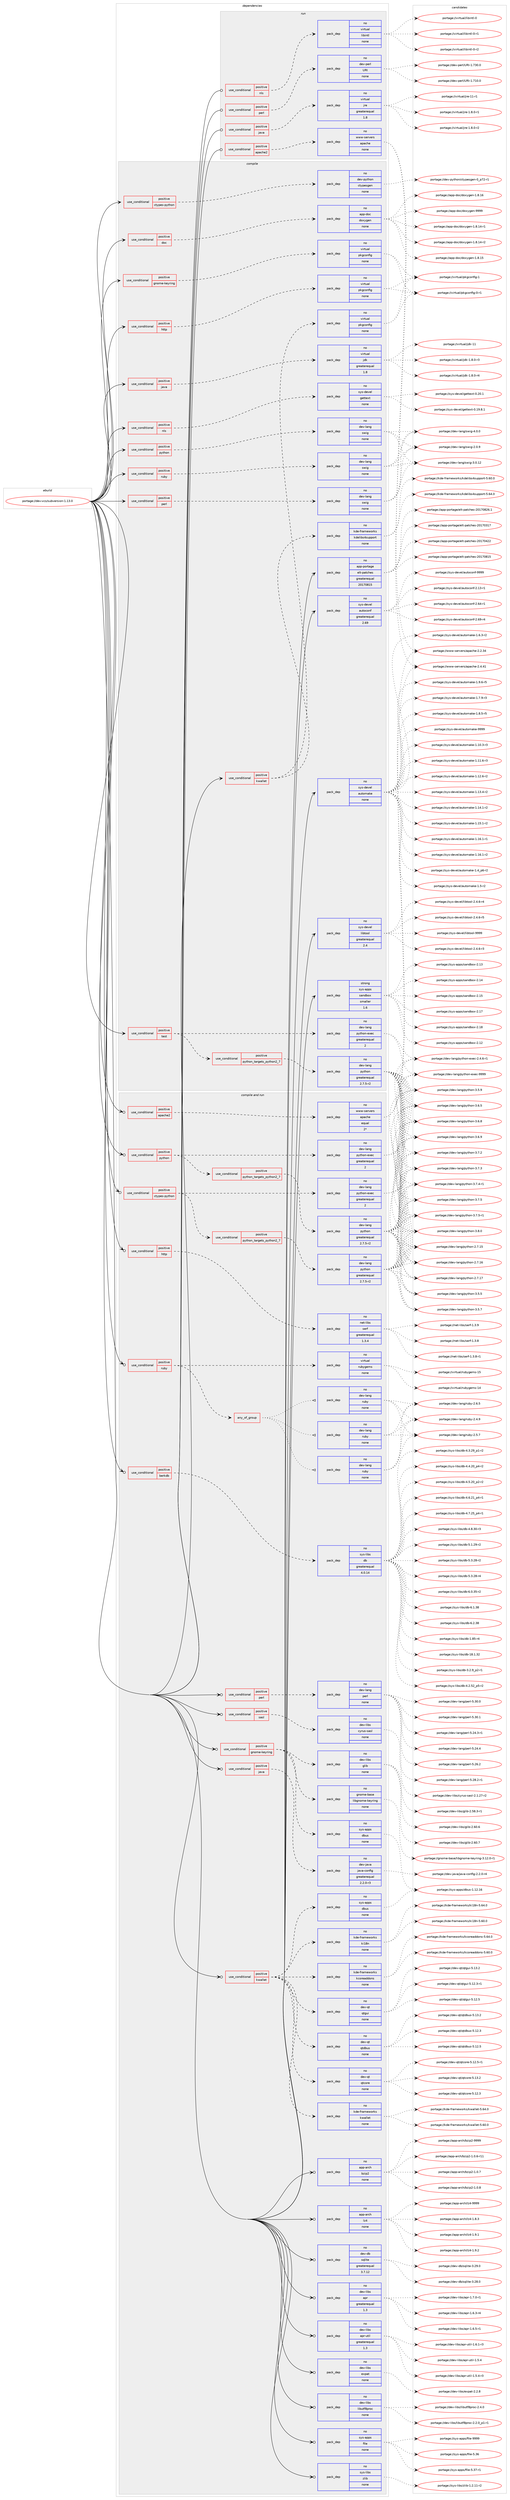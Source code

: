 digraph prolog {

# *************
# Graph options
# *************

newrank=true;
concentrate=true;
compound=true;
graph [rankdir=LR,fontname=Helvetica,fontsize=10,ranksep=1.5];#, ranksep=2.5, nodesep=0.2];
edge  [arrowhead=vee];
node  [fontname=Helvetica,fontsize=10];

# **********
# The ebuild
# **********

subgraph cluster_leftcol {
color=gray;
rank=same;
label=<<i>ebuild</i>>;
id [label="portage://dev-vcs/subversion-1.13.0", color=red, width=4, href="../dev-vcs/subversion-1.13.0.svg"];
}

# ****************
# The dependencies
# ****************

subgraph cluster_midcol {
color=gray;
label=<<i>dependencies</i>>;
subgraph cluster_compile {
fillcolor="#eeeeee";
style=filled;
label=<<i>compile</i>>;
subgraph cond72527 {
dependency268442 [label=<<TABLE BORDER="0" CELLBORDER="1" CELLSPACING="0" CELLPADDING="4"><TR><TD ROWSPAN="3" CELLPADDING="10">use_conditional</TD></TR><TR><TD>positive</TD></TR><TR><TD>ctypes-python</TD></TR></TABLE>>, shape=none, color=red];
subgraph pack192169 {
dependency268443 [label=<<TABLE BORDER="0" CELLBORDER="1" CELLSPACING="0" CELLPADDING="4" WIDTH="220"><TR><TD ROWSPAN="6" CELLPADDING="30">pack_dep</TD></TR><TR><TD WIDTH="110">no</TD></TR><TR><TD>dev-python</TD></TR><TR><TD>ctypesgen</TD></TR><TR><TD>none</TD></TR><TR><TD></TD></TR></TABLE>>, shape=none, color=blue];
}
dependency268442:e -> dependency268443:w [weight=20,style="dashed",arrowhead="vee"];
}
id:e -> dependency268442:w [weight=20,style="solid",arrowhead="vee"];
subgraph cond72528 {
dependency268444 [label=<<TABLE BORDER="0" CELLBORDER="1" CELLSPACING="0" CELLPADDING="4"><TR><TD ROWSPAN="3" CELLPADDING="10">use_conditional</TD></TR><TR><TD>positive</TD></TR><TR><TD>doc</TD></TR></TABLE>>, shape=none, color=red];
subgraph pack192170 {
dependency268445 [label=<<TABLE BORDER="0" CELLBORDER="1" CELLSPACING="0" CELLPADDING="4" WIDTH="220"><TR><TD ROWSPAN="6" CELLPADDING="30">pack_dep</TD></TR><TR><TD WIDTH="110">no</TD></TR><TR><TD>app-doc</TD></TR><TR><TD>doxygen</TD></TR><TR><TD>none</TD></TR><TR><TD></TD></TR></TABLE>>, shape=none, color=blue];
}
dependency268444:e -> dependency268445:w [weight=20,style="dashed",arrowhead="vee"];
}
id:e -> dependency268444:w [weight=20,style="solid",arrowhead="vee"];
subgraph cond72529 {
dependency268446 [label=<<TABLE BORDER="0" CELLBORDER="1" CELLSPACING="0" CELLPADDING="4"><TR><TD ROWSPAN="3" CELLPADDING="10">use_conditional</TD></TR><TR><TD>positive</TD></TR><TR><TD>gnome-keyring</TD></TR></TABLE>>, shape=none, color=red];
subgraph pack192171 {
dependency268447 [label=<<TABLE BORDER="0" CELLBORDER="1" CELLSPACING="0" CELLPADDING="4" WIDTH="220"><TR><TD ROWSPAN="6" CELLPADDING="30">pack_dep</TD></TR><TR><TD WIDTH="110">no</TD></TR><TR><TD>virtual</TD></TR><TR><TD>pkgconfig</TD></TR><TR><TD>none</TD></TR><TR><TD></TD></TR></TABLE>>, shape=none, color=blue];
}
dependency268446:e -> dependency268447:w [weight=20,style="dashed",arrowhead="vee"];
}
id:e -> dependency268446:w [weight=20,style="solid",arrowhead="vee"];
subgraph cond72530 {
dependency268448 [label=<<TABLE BORDER="0" CELLBORDER="1" CELLSPACING="0" CELLPADDING="4"><TR><TD ROWSPAN="3" CELLPADDING="10">use_conditional</TD></TR><TR><TD>positive</TD></TR><TR><TD>http</TD></TR></TABLE>>, shape=none, color=red];
subgraph pack192172 {
dependency268449 [label=<<TABLE BORDER="0" CELLBORDER="1" CELLSPACING="0" CELLPADDING="4" WIDTH="220"><TR><TD ROWSPAN="6" CELLPADDING="30">pack_dep</TD></TR><TR><TD WIDTH="110">no</TD></TR><TR><TD>virtual</TD></TR><TR><TD>pkgconfig</TD></TR><TR><TD>none</TD></TR><TR><TD></TD></TR></TABLE>>, shape=none, color=blue];
}
dependency268448:e -> dependency268449:w [weight=20,style="dashed",arrowhead="vee"];
}
id:e -> dependency268448:w [weight=20,style="solid",arrowhead="vee"];
subgraph cond72531 {
dependency268450 [label=<<TABLE BORDER="0" CELLBORDER="1" CELLSPACING="0" CELLPADDING="4"><TR><TD ROWSPAN="3" CELLPADDING="10">use_conditional</TD></TR><TR><TD>positive</TD></TR><TR><TD>java</TD></TR></TABLE>>, shape=none, color=red];
subgraph pack192173 {
dependency268451 [label=<<TABLE BORDER="0" CELLBORDER="1" CELLSPACING="0" CELLPADDING="4" WIDTH="220"><TR><TD ROWSPAN="6" CELLPADDING="30">pack_dep</TD></TR><TR><TD WIDTH="110">no</TD></TR><TR><TD>virtual</TD></TR><TR><TD>jdk</TD></TR><TR><TD>greaterequal</TD></TR><TR><TD>1.8</TD></TR></TABLE>>, shape=none, color=blue];
}
dependency268450:e -> dependency268451:w [weight=20,style="dashed",arrowhead="vee"];
}
id:e -> dependency268450:w [weight=20,style="solid",arrowhead="vee"];
subgraph cond72532 {
dependency268452 [label=<<TABLE BORDER="0" CELLBORDER="1" CELLSPACING="0" CELLPADDING="4"><TR><TD ROWSPAN="3" CELLPADDING="10">use_conditional</TD></TR><TR><TD>positive</TD></TR><TR><TD>kwallet</TD></TR></TABLE>>, shape=none, color=red];
subgraph pack192174 {
dependency268453 [label=<<TABLE BORDER="0" CELLBORDER="1" CELLSPACING="0" CELLPADDING="4" WIDTH="220"><TR><TD ROWSPAN="6" CELLPADDING="30">pack_dep</TD></TR><TR><TD WIDTH="110">no</TD></TR><TR><TD>kde-frameworks</TD></TR><TR><TD>kdelibs4support</TD></TR><TR><TD>none</TD></TR><TR><TD></TD></TR></TABLE>>, shape=none, color=blue];
}
dependency268452:e -> dependency268453:w [weight=20,style="dashed",arrowhead="vee"];
subgraph pack192175 {
dependency268454 [label=<<TABLE BORDER="0" CELLBORDER="1" CELLSPACING="0" CELLPADDING="4" WIDTH="220"><TR><TD ROWSPAN="6" CELLPADDING="30">pack_dep</TD></TR><TR><TD WIDTH="110">no</TD></TR><TR><TD>virtual</TD></TR><TR><TD>pkgconfig</TD></TR><TR><TD>none</TD></TR><TR><TD></TD></TR></TABLE>>, shape=none, color=blue];
}
dependency268452:e -> dependency268454:w [weight=20,style="dashed",arrowhead="vee"];
}
id:e -> dependency268452:w [weight=20,style="solid",arrowhead="vee"];
subgraph cond72533 {
dependency268455 [label=<<TABLE BORDER="0" CELLBORDER="1" CELLSPACING="0" CELLPADDING="4"><TR><TD ROWSPAN="3" CELLPADDING="10">use_conditional</TD></TR><TR><TD>positive</TD></TR><TR><TD>nls</TD></TR></TABLE>>, shape=none, color=red];
subgraph pack192176 {
dependency268456 [label=<<TABLE BORDER="0" CELLBORDER="1" CELLSPACING="0" CELLPADDING="4" WIDTH="220"><TR><TD ROWSPAN="6" CELLPADDING="30">pack_dep</TD></TR><TR><TD WIDTH="110">no</TD></TR><TR><TD>sys-devel</TD></TR><TR><TD>gettext</TD></TR><TR><TD>none</TD></TR><TR><TD></TD></TR></TABLE>>, shape=none, color=blue];
}
dependency268455:e -> dependency268456:w [weight=20,style="dashed",arrowhead="vee"];
}
id:e -> dependency268455:w [weight=20,style="solid",arrowhead="vee"];
subgraph cond72534 {
dependency268457 [label=<<TABLE BORDER="0" CELLBORDER="1" CELLSPACING="0" CELLPADDING="4"><TR><TD ROWSPAN="3" CELLPADDING="10">use_conditional</TD></TR><TR><TD>positive</TD></TR><TR><TD>perl</TD></TR></TABLE>>, shape=none, color=red];
subgraph pack192177 {
dependency268458 [label=<<TABLE BORDER="0" CELLBORDER="1" CELLSPACING="0" CELLPADDING="4" WIDTH="220"><TR><TD ROWSPAN="6" CELLPADDING="30">pack_dep</TD></TR><TR><TD WIDTH="110">no</TD></TR><TR><TD>dev-lang</TD></TR><TR><TD>swig</TD></TR><TR><TD>none</TD></TR><TR><TD></TD></TR></TABLE>>, shape=none, color=blue];
}
dependency268457:e -> dependency268458:w [weight=20,style="dashed",arrowhead="vee"];
}
id:e -> dependency268457:w [weight=20,style="solid",arrowhead="vee"];
subgraph cond72535 {
dependency268459 [label=<<TABLE BORDER="0" CELLBORDER="1" CELLSPACING="0" CELLPADDING="4"><TR><TD ROWSPAN="3" CELLPADDING="10">use_conditional</TD></TR><TR><TD>positive</TD></TR><TR><TD>python</TD></TR></TABLE>>, shape=none, color=red];
subgraph pack192178 {
dependency268460 [label=<<TABLE BORDER="0" CELLBORDER="1" CELLSPACING="0" CELLPADDING="4" WIDTH="220"><TR><TD ROWSPAN="6" CELLPADDING="30">pack_dep</TD></TR><TR><TD WIDTH="110">no</TD></TR><TR><TD>dev-lang</TD></TR><TR><TD>swig</TD></TR><TR><TD>none</TD></TR><TR><TD></TD></TR></TABLE>>, shape=none, color=blue];
}
dependency268459:e -> dependency268460:w [weight=20,style="dashed",arrowhead="vee"];
}
id:e -> dependency268459:w [weight=20,style="solid",arrowhead="vee"];
subgraph cond72536 {
dependency268461 [label=<<TABLE BORDER="0" CELLBORDER="1" CELLSPACING="0" CELLPADDING="4"><TR><TD ROWSPAN="3" CELLPADDING="10">use_conditional</TD></TR><TR><TD>positive</TD></TR><TR><TD>ruby</TD></TR></TABLE>>, shape=none, color=red];
subgraph pack192179 {
dependency268462 [label=<<TABLE BORDER="0" CELLBORDER="1" CELLSPACING="0" CELLPADDING="4" WIDTH="220"><TR><TD ROWSPAN="6" CELLPADDING="30">pack_dep</TD></TR><TR><TD WIDTH="110">no</TD></TR><TR><TD>dev-lang</TD></TR><TR><TD>swig</TD></TR><TR><TD>none</TD></TR><TR><TD></TD></TR></TABLE>>, shape=none, color=blue];
}
dependency268461:e -> dependency268462:w [weight=20,style="dashed",arrowhead="vee"];
}
id:e -> dependency268461:w [weight=20,style="solid",arrowhead="vee"];
subgraph cond72537 {
dependency268463 [label=<<TABLE BORDER="0" CELLBORDER="1" CELLSPACING="0" CELLPADDING="4"><TR><TD ROWSPAN="3" CELLPADDING="10">use_conditional</TD></TR><TR><TD>positive</TD></TR><TR><TD>test</TD></TR></TABLE>>, shape=none, color=red];
subgraph cond72538 {
dependency268464 [label=<<TABLE BORDER="0" CELLBORDER="1" CELLSPACING="0" CELLPADDING="4"><TR><TD ROWSPAN="3" CELLPADDING="10">use_conditional</TD></TR><TR><TD>positive</TD></TR><TR><TD>python_targets_python2_7</TD></TR></TABLE>>, shape=none, color=red];
subgraph pack192180 {
dependency268465 [label=<<TABLE BORDER="0" CELLBORDER="1" CELLSPACING="0" CELLPADDING="4" WIDTH="220"><TR><TD ROWSPAN="6" CELLPADDING="30">pack_dep</TD></TR><TR><TD WIDTH="110">no</TD></TR><TR><TD>dev-lang</TD></TR><TR><TD>python</TD></TR><TR><TD>greaterequal</TD></TR><TR><TD>2.7.5-r2</TD></TR></TABLE>>, shape=none, color=blue];
}
dependency268464:e -> dependency268465:w [weight=20,style="dashed",arrowhead="vee"];
}
dependency268463:e -> dependency268464:w [weight=20,style="dashed",arrowhead="vee"];
subgraph pack192181 {
dependency268466 [label=<<TABLE BORDER="0" CELLBORDER="1" CELLSPACING="0" CELLPADDING="4" WIDTH="220"><TR><TD ROWSPAN="6" CELLPADDING="30">pack_dep</TD></TR><TR><TD WIDTH="110">no</TD></TR><TR><TD>dev-lang</TD></TR><TR><TD>python-exec</TD></TR><TR><TD>greaterequal</TD></TR><TR><TD>2</TD></TR></TABLE>>, shape=none, color=blue];
}
dependency268463:e -> dependency268466:w [weight=20,style="dashed",arrowhead="vee"];
}
id:e -> dependency268463:w [weight=20,style="solid",arrowhead="vee"];
subgraph pack192182 {
dependency268467 [label=<<TABLE BORDER="0" CELLBORDER="1" CELLSPACING="0" CELLPADDING="4" WIDTH="220"><TR><TD ROWSPAN="6" CELLPADDING="30">pack_dep</TD></TR><TR><TD WIDTH="110">no</TD></TR><TR><TD>app-portage</TD></TR><TR><TD>elt-patches</TD></TR><TR><TD>greaterequal</TD></TR><TR><TD>20170815</TD></TR></TABLE>>, shape=none, color=blue];
}
id:e -> dependency268467:w [weight=20,style="solid",arrowhead="vee"];
subgraph pack192183 {
dependency268468 [label=<<TABLE BORDER="0" CELLBORDER="1" CELLSPACING="0" CELLPADDING="4" WIDTH="220"><TR><TD ROWSPAN="6" CELLPADDING="30">pack_dep</TD></TR><TR><TD WIDTH="110">no</TD></TR><TR><TD>sys-devel</TD></TR><TR><TD>autoconf</TD></TR><TR><TD>greaterequal</TD></TR><TR><TD>2.69</TD></TR></TABLE>>, shape=none, color=blue];
}
id:e -> dependency268468:w [weight=20,style="solid",arrowhead="vee"];
subgraph pack192184 {
dependency268469 [label=<<TABLE BORDER="0" CELLBORDER="1" CELLSPACING="0" CELLPADDING="4" WIDTH="220"><TR><TD ROWSPAN="6" CELLPADDING="30">pack_dep</TD></TR><TR><TD WIDTH="110">no</TD></TR><TR><TD>sys-devel</TD></TR><TR><TD>automake</TD></TR><TR><TD>none</TD></TR><TR><TD></TD></TR></TABLE>>, shape=none, color=blue];
}
id:e -> dependency268469:w [weight=20,style="solid",arrowhead="vee"];
subgraph pack192185 {
dependency268470 [label=<<TABLE BORDER="0" CELLBORDER="1" CELLSPACING="0" CELLPADDING="4" WIDTH="220"><TR><TD ROWSPAN="6" CELLPADDING="30">pack_dep</TD></TR><TR><TD WIDTH="110">no</TD></TR><TR><TD>sys-devel</TD></TR><TR><TD>libtool</TD></TR><TR><TD>greaterequal</TD></TR><TR><TD>2.4</TD></TR></TABLE>>, shape=none, color=blue];
}
id:e -> dependency268470:w [weight=20,style="solid",arrowhead="vee"];
subgraph pack192186 {
dependency268471 [label=<<TABLE BORDER="0" CELLBORDER="1" CELLSPACING="0" CELLPADDING="4" WIDTH="220"><TR><TD ROWSPAN="6" CELLPADDING="30">pack_dep</TD></TR><TR><TD WIDTH="110">strong</TD></TR><TR><TD>sys-apps</TD></TR><TR><TD>sandbox</TD></TR><TR><TD>smaller</TD></TR><TR><TD>1.6</TD></TR></TABLE>>, shape=none, color=blue];
}
id:e -> dependency268471:w [weight=20,style="solid",arrowhead="vee"];
}
subgraph cluster_compileandrun {
fillcolor="#eeeeee";
style=filled;
label=<<i>compile and run</i>>;
subgraph cond72539 {
dependency268472 [label=<<TABLE BORDER="0" CELLBORDER="1" CELLSPACING="0" CELLPADDING="4"><TR><TD ROWSPAN="3" CELLPADDING="10">use_conditional</TD></TR><TR><TD>positive</TD></TR><TR><TD>apache2</TD></TR></TABLE>>, shape=none, color=red];
subgraph pack192187 {
dependency268473 [label=<<TABLE BORDER="0" CELLBORDER="1" CELLSPACING="0" CELLPADDING="4" WIDTH="220"><TR><TD ROWSPAN="6" CELLPADDING="30">pack_dep</TD></TR><TR><TD WIDTH="110">no</TD></TR><TR><TD>www-servers</TD></TR><TR><TD>apache</TD></TR><TR><TD>equal</TD></TR><TR><TD>2*</TD></TR></TABLE>>, shape=none, color=blue];
}
dependency268472:e -> dependency268473:w [weight=20,style="dashed",arrowhead="vee"];
}
id:e -> dependency268472:w [weight=20,style="solid",arrowhead="odotvee"];
subgraph cond72540 {
dependency268474 [label=<<TABLE BORDER="0" CELLBORDER="1" CELLSPACING="0" CELLPADDING="4"><TR><TD ROWSPAN="3" CELLPADDING="10">use_conditional</TD></TR><TR><TD>positive</TD></TR><TR><TD>berkdb</TD></TR></TABLE>>, shape=none, color=red];
subgraph pack192188 {
dependency268475 [label=<<TABLE BORDER="0" CELLBORDER="1" CELLSPACING="0" CELLPADDING="4" WIDTH="220"><TR><TD ROWSPAN="6" CELLPADDING="30">pack_dep</TD></TR><TR><TD WIDTH="110">no</TD></TR><TR><TD>sys-libs</TD></TR><TR><TD>db</TD></TR><TR><TD>greaterequal</TD></TR><TR><TD>4.0.14</TD></TR></TABLE>>, shape=none, color=blue];
}
dependency268474:e -> dependency268475:w [weight=20,style="dashed",arrowhead="vee"];
}
id:e -> dependency268474:w [weight=20,style="solid",arrowhead="odotvee"];
subgraph cond72541 {
dependency268476 [label=<<TABLE BORDER="0" CELLBORDER="1" CELLSPACING="0" CELLPADDING="4"><TR><TD ROWSPAN="3" CELLPADDING="10">use_conditional</TD></TR><TR><TD>positive</TD></TR><TR><TD>ctypes-python</TD></TR></TABLE>>, shape=none, color=red];
subgraph cond72542 {
dependency268477 [label=<<TABLE BORDER="0" CELLBORDER="1" CELLSPACING="0" CELLPADDING="4"><TR><TD ROWSPAN="3" CELLPADDING="10">use_conditional</TD></TR><TR><TD>positive</TD></TR><TR><TD>python_targets_python2_7</TD></TR></TABLE>>, shape=none, color=red];
subgraph pack192189 {
dependency268478 [label=<<TABLE BORDER="0" CELLBORDER="1" CELLSPACING="0" CELLPADDING="4" WIDTH="220"><TR><TD ROWSPAN="6" CELLPADDING="30">pack_dep</TD></TR><TR><TD WIDTH="110">no</TD></TR><TR><TD>dev-lang</TD></TR><TR><TD>python</TD></TR><TR><TD>greaterequal</TD></TR><TR><TD>2.7.5-r2</TD></TR></TABLE>>, shape=none, color=blue];
}
dependency268477:e -> dependency268478:w [weight=20,style="dashed",arrowhead="vee"];
}
dependency268476:e -> dependency268477:w [weight=20,style="dashed",arrowhead="vee"];
subgraph pack192190 {
dependency268479 [label=<<TABLE BORDER="0" CELLBORDER="1" CELLSPACING="0" CELLPADDING="4" WIDTH="220"><TR><TD ROWSPAN="6" CELLPADDING="30">pack_dep</TD></TR><TR><TD WIDTH="110">no</TD></TR><TR><TD>dev-lang</TD></TR><TR><TD>python-exec</TD></TR><TR><TD>greaterequal</TD></TR><TR><TD>2</TD></TR></TABLE>>, shape=none, color=blue];
}
dependency268476:e -> dependency268479:w [weight=20,style="dashed",arrowhead="vee"];
}
id:e -> dependency268476:w [weight=20,style="solid",arrowhead="odotvee"];
subgraph cond72543 {
dependency268480 [label=<<TABLE BORDER="0" CELLBORDER="1" CELLSPACING="0" CELLPADDING="4"><TR><TD ROWSPAN="3" CELLPADDING="10">use_conditional</TD></TR><TR><TD>positive</TD></TR><TR><TD>gnome-keyring</TD></TR></TABLE>>, shape=none, color=red];
subgraph pack192191 {
dependency268481 [label=<<TABLE BORDER="0" CELLBORDER="1" CELLSPACING="0" CELLPADDING="4" WIDTH="220"><TR><TD ROWSPAN="6" CELLPADDING="30">pack_dep</TD></TR><TR><TD WIDTH="110">no</TD></TR><TR><TD>dev-libs</TD></TR><TR><TD>glib</TD></TR><TR><TD>none</TD></TR><TR><TD></TD></TR></TABLE>>, shape=none, color=blue];
}
dependency268480:e -> dependency268481:w [weight=20,style="dashed",arrowhead="vee"];
subgraph pack192192 {
dependency268482 [label=<<TABLE BORDER="0" CELLBORDER="1" CELLSPACING="0" CELLPADDING="4" WIDTH="220"><TR><TD ROWSPAN="6" CELLPADDING="30">pack_dep</TD></TR><TR><TD WIDTH="110">no</TD></TR><TR><TD>gnome-base</TD></TR><TR><TD>libgnome-keyring</TD></TR><TR><TD>none</TD></TR><TR><TD></TD></TR></TABLE>>, shape=none, color=blue];
}
dependency268480:e -> dependency268482:w [weight=20,style="dashed",arrowhead="vee"];
subgraph pack192193 {
dependency268483 [label=<<TABLE BORDER="0" CELLBORDER="1" CELLSPACING="0" CELLPADDING="4" WIDTH="220"><TR><TD ROWSPAN="6" CELLPADDING="30">pack_dep</TD></TR><TR><TD WIDTH="110">no</TD></TR><TR><TD>sys-apps</TD></TR><TR><TD>dbus</TD></TR><TR><TD>none</TD></TR><TR><TD></TD></TR></TABLE>>, shape=none, color=blue];
}
dependency268480:e -> dependency268483:w [weight=20,style="dashed",arrowhead="vee"];
}
id:e -> dependency268480:w [weight=20,style="solid",arrowhead="odotvee"];
subgraph cond72544 {
dependency268484 [label=<<TABLE BORDER="0" CELLBORDER="1" CELLSPACING="0" CELLPADDING="4"><TR><TD ROWSPAN="3" CELLPADDING="10">use_conditional</TD></TR><TR><TD>positive</TD></TR><TR><TD>http</TD></TR></TABLE>>, shape=none, color=red];
subgraph pack192194 {
dependency268485 [label=<<TABLE BORDER="0" CELLBORDER="1" CELLSPACING="0" CELLPADDING="4" WIDTH="220"><TR><TD ROWSPAN="6" CELLPADDING="30">pack_dep</TD></TR><TR><TD WIDTH="110">no</TD></TR><TR><TD>net-libs</TD></TR><TR><TD>serf</TD></TR><TR><TD>greaterequal</TD></TR><TR><TD>1.3.4</TD></TR></TABLE>>, shape=none, color=blue];
}
dependency268484:e -> dependency268485:w [weight=20,style="dashed",arrowhead="vee"];
}
id:e -> dependency268484:w [weight=20,style="solid",arrowhead="odotvee"];
subgraph cond72545 {
dependency268486 [label=<<TABLE BORDER="0" CELLBORDER="1" CELLSPACING="0" CELLPADDING="4"><TR><TD ROWSPAN="3" CELLPADDING="10">use_conditional</TD></TR><TR><TD>positive</TD></TR><TR><TD>java</TD></TR></TABLE>>, shape=none, color=red];
subgraph pack192195 {
dependency268487 [label=<<TABLE BORDER="0" CELLBORDER="1" CELLSPACING="0" CELLPADDING="4" WIDTH="220"><TR><TD ROWSPAN="6" CELLPADDING="30">pack_dep</TD></TR><TR><TD WIDTH="110">no</TD></TR><TR><TD>dev-java</TD></TR><TR><TD>java-config</TD></TR><TR><TD>greaterequal</TD></TR><TR><TD>2.2.0-r3</TD></TR></TABLE>>, shape=none, color=blue];
}
dependency268486:e -> dependency268487:w [weight=20,style="dashed",arrowhead="vee"];
}
id:e -> dependency268486:w [weight=20,style="solid",arrowhead="odotvee"];
subgraph cond72546 {
dependency268488 [label=<<TABLE BORDER="0" CELLBORDER="1" CELLSPACING="0" CELLPADDING="4"><TR><TD ROWSPAN="3" CELLPADDING="10">use_conditional</TD></TR><TR><TD>positive</TD></TR><TR><TD>kwallet</TD></TR></TABLE>>, shape=none, color=red];
subgraph pack192196 {
dependency268489 [label=<<TABLE BORDER="0" CELLBORDER="1" CELLSPACING="0" CELLPADDING="4" WIDTH="220"><TR><TD ROWSPAN="6" CELLPADDING="30">pack_dep</TD></TR><TR><TD WIDTH="110">no</TD></TR><TR><TD>dev-qt</TD></TR><TR><TD>qtcore</TD></TR><TR><TD>none</TD></TR><TR><TD></TD></TR></TABLE>>, shape=none, color=blue];
}
dependency268488:e -> dependency268489:w [weight=20,style="dashed",arrowhead="vee"];
subgraph pack192197 {
dependency268490 [label=<<TABLE BORDER="0" CELLBORDER="1" CELLSPACING="0" CELLPADDING="4" WIDTH="220"><TR><TD ROWSPAN="6" CELLPADDING="30">pack_dep</TD></TR><TR><TD WIDTH="110">no</TD></TR><TR><TD>dev-qt</TD></TR><TR><TD>qtdbus</TD></TR><TR><TD>none</TD></TR><TR><TD></TD></TR></TABLE>>, shape=none, color=blue];
}
dependency268488:e -> dependency268490:w [weight=20,style="dashed",arrowhead="vee"];
subgraph pack192198 {
dependency268491 [label=<<TABLE BORDER="0" CELLBORDER="1" CELLSPACING="0" CELLPADDING="4" WIDTH="220"><TR><TD ROWSPAN="6" CELLPADDING="30">pack_dep</TD></TR><TR><TD WIDTH="110">no</TD></TR><TR><TD>dev-qt</TD></TR><TR><TD>qtgui</TD></TR><TR><TD>none</TD></TR><TR><TD></TD></TR></TABLE>>, shape=none, color=blue];
}
dependency268488:e -> dependency268491:w [weight=20,style="dashed",arrowhead="vee"];
subgraph pack192199 {
dependency268492 [label=<<TABLE BORDER="0" CELLBORDER="1" CELLSPACING="0" CELLPADDING="4" WIDTH="220"><TR><TD ROWSPAN="6" CELLPADDING="30">pack_dep</TD></TR><TR><TD WIDTH="110">no</TD></TR><TR><TD>kde-frameworks</TD></TR><TR><TD>kcoreaddons</TD></TR><TR><TD>none</TD></TR><TR><TD></TD></TR></TABLE>>, shape=none, color=blue];
}
dependency268488:e -> dependency268492:w [weight=20,style="dashed",arrowhead="vee"];
subgraph pack192200 {
dependency268493 [label=<<TABLE BORDER="0" CELLBORDER="1" CELLSPACING="0" CELLPADDING="4" WIDTH="220"><TR><TD ROWSPAN="6" CELLPADDING="30">pack_dep</TD></TR><TR><TD WIDTH="110">no</TD></TR><TR><TD>kde-frameworks</TD></TR><TR><TD>ki18n</TD></TR><TR><TD>none</TD></TR><TR><TD></TD></TR></TABLE>>, shape=none, color=blue];
}
dependency268488:e -> dependency268493:w [weight=20,style="dashed",arrowhead="vee"];
subgraph pack192201 {
dependency268494 [label=<<TABLE BORDER="0" CELLBORDER="1" CELLSPACING="0" CELLPADDING="4" WIDTH="220"><TR><TD ROWSPAN="6" CELLPADDING="30">pack_dep</TD></TR><TR><TD WIDTH="110">no</TD></TR><TR><TD>kde-frameworks</TD></TR><TR><TD>kwallet</TD></TR><TR><TD>none</TD></TR><TR><TD></TD></TR></TABLE>>, shape=none, color=blue];
}
dependency268488:e -> dependency268494:w [weight=20,style="dashed",arrowhead="vee"];
subgraph pack192202 {
dependency268495 [label=<<TABLE BORDER="0" CELLBORDER="1" CELLSPACING="0" CELLPADDING="4" WIDTH="220"><TR><TD ROWSPAN="6" CELLPADDING="30">pack_dep</TD></TR><TR><TD WIDTH="110">no</TD></TR><TR><TD>sys-apps</TD></TR><TR><TD>dbus</TD></TR><TR><TD>none</TD></TR><TR><TD></TD></TR></TABLE>>, shape=none, color=blue];
}
dependency268488:e -> dependency268495:w [weight=20,style="dashed",arrowhead="vee"];
}
id:e -> dependency268488:w [weight=20,style="solid",arrowhead="odotvee"];
subgraph cond72547 {
dependency268496 [label=<<TABLE BORDER="0" CELLBORDER="1" CELLSPACING="0" CELLPADDING="4"><TR><TD ROWSPAN="3" CELLPADDING="10">use_conditional</TD></TR><TR><TD>positive</TD></TR><TR><TD>perl</TD></TR></TABLE>>, shape=none, color=red];
subgraph pack192203 {
dependency268497 [label=<<TABLE BORDER="0" CELLBORDER="1" CELLSPACING="0" CELLPADDING="4" WIDTH="220"><TR><TD ROWSPAN="6" CELLPADDING="30">pack_dep</TD></TR><TR><TD WIDTH="110">no</TD></TR><TR><TD>dev-lang</TD></TR><TR><TD>perl</TD></TR><TR><TD>none</TD></TR><TR><TD></TD></TR></TABLE>>, shape=none, color=blue];
}
dependency268496:e -> dependency268497:w [weight=20,style="dashed",arrowhead="vee"];
}
id:e -> dependency268496:w [weight=20,style="solid",arrowhead="odotvee"];
subgraph cond72548 {
dependency268498 [label=<<TABLE BORDER="0" CELLBORDER="1" CELLSPACING="0" CELLPADDING="4"><TR><TD ROWSPAN="3" CELLPADDING="10">use_conditional</TD></TR><TR><TD>positive</TD></TR><TR><TD>python</TD></TR></TABLE>>, shape=none, color=red];
subgraph cond72549 {
dependency268499 [label=<<TABLE BORDER="0" CELLBORDER="1" CELLSPACING="0" CELLPADDING="4"><TR><TD ROWSPAN="3" CELLPADDING="10">use_conditional</TD></TR><TR><TD>positive</TD></TR><TR><TD>python_targets_python2_7</TD></TR></TABLE>>, shape=none, color=red];
subgraph pack192204 {
dependency268500 [label=<<TABLE BORDER="0" CELLBORDER="1" CELLSPACING="0" CELLPADDING="4" WIDTH="220"><TR><TD ROWSPAN="6" CELLPADDING="30">pack_dep</TD></TR><TR><TD WIDTH="110">no</TD></TR><TR><TD>dev-lang</TD></TR><TR><TD>python</TD></TR><TR><TD>greaterequal</TD></TR><TR><TD>2.7.5-r2</TD></TR></TABLE>>, shape=none, color=blue];
}
dependency268499:e -> dependency268500:w [weight=20,style="dashed",arrowhead="vee"];
}
dependency268498:e -> dependency268499:w [weight=20,style="dashed",arrowhead="vee"];
subgraph pack192205 {
dependency268501 [label=<<TABLE BORDER="0" CELLBORDER="1" CELLSPACING="0" CELLPADDING="4" WIDTH="220"><TR><TD ROWSPAN="6" CELLPADDING="30">pack_dep</TD></TR><TR><TD WIDTH="110">no</TD></TR><TR><TD>dev-lang</TD></TR><TR><TD>python-exec</TD></TR><TR><TD>greaterequal</TD></TR><TR><TD>2</TD></TR></TABLE>>, shape=none, color=blue];
}
dependency268498:e -> dependency268501:w [weight=20,style="dashed",arrowhead="vee"];
}
id:e -> dependency268498:w [weight=20,style="solid",arrowhead="odotvee"];
subgraph cond72550 {
dependency268502 [label=<<TABLE BORDER="0" CELLBORDER="1" CELLSPACING="0" CELLPADDING="4"><TR><TD ROWSPAN="3" CELLPADDING="10">use_conditional</TD></TR><TR><TD>positive</TD></TR><TR><TD>ruby</TD></TR></TABLE>>, shape=none, color=red];
subgraph any3672 {
dependency268503 [label=<<TABLE BORDER="0" CELLBORDER="1" CELLSPACING="0" CELLPADDING="4"><TR><TD CELLPADDING="10">any_of_group</TD></TR></TABLE>>, shape=none, color=red];subgraph pack192206 {
dependency268504 [label=<<TABLE BORDER="0" CELLBORDER="1" CELLSPACING="0" CELLPADDING="4" WIDTH="220"><TR><TD ROWSPAN="6" CELLPADDING="30">pack_dep</TD></TR><TR><TD WIDTH="110">no</TD></TR><TR><TD>dev-lang</TD></TR><TR><TD>ruby</TD></TR><TR><TD>none</TD></TR><TR><TD></TD></TR></TABLE>>, shape=none, color=blue];
}
dependency268503:e -> dependency268504:w [weight=20,style="dotted",arrowhead="oinv"];
subgraph pack192207 {
dependency268505 [label=<<TABLE BORDER="0" CELLBORDER="1" CELLSPACING="0" CELLPADDING="4" WIDTH="220"><TR><TD ROWSPAN="6" CELLPADDING="30">pack_dep</TD></TR><TR><TD WIDTH="110">no</TD></TR><TR><TD>dev-lang</TD></TR><TR><TD>ruby</TD></TR><TR><TD>none</TD></TR><TR><TD></TD></TR></TABLE>>, shape=none, color=blue];
}
dependency268503:e -> dependency268505:w [weight=20,style="dotted",arrowhead="oinv"];
subgraph pack192208 {
dependency268506 [label=<<TABLE BORDER="0" CELLBORDER="1" CELLSPACING="0" CELLPADDING="4" WIDTH="220"><TR><TD ROWSPAN="6" CELLPADDING="30">pack_dep</TD></TR><TR><TD WIDTH="110">no</TD></TR><TR><TD>dev-lang</TD></TR><TR><TD>ruby</TD></TR><TR><TD>none</TD></TR><TR><TD></TD></TR></TABLE>>, shape=none, color=blue];
}
dependency268503:e -> dependency268506:w [weight=20,style="dotted",arrowhead="oinv"];
}
dependency268502:e -> dependency268503:w [weight=20,style="dashed",arrowhead="vee"];
subgraph pack192209 {
dependency268507 [label=<<TABLE BORDER="0" CELLBORDER="1" CELLSPACING="0" CELLPADDING="4" WIDTH="220"><TR><TD ROWSPAN="6" CELLPADDING="30">pack_dep</TD></TR><TR><TD WIDTH="110">no</TD></TR><TR><TD>virtual</TD></TR><TR><TD>rubygems</TD></TR><TR><TD>none</TD></TR><TR><TD></TD></TR></TABLE>>, shape=none, color=blue];
}
dependency268502:e -> dependency268507:w [weight=20,style="dashed",arrowhead="vee"];
}
id:e -> dependency268502:w [weight=20,style="solid",arrowhead="odotvee"];
subgraph cond72551 {
dependency268508 [label=<<TABLE BORDER="0" CELLBORDER="1" CELLSPACING="0" CELLPADDING="4"><TR><TD ROWSPAN="3" CELLPADDING="10">use_conditional</TD></TR><TR><TD>positive</TD></TR><TR><TD>sasl</TD></TR></TABLE>>, shape=none, color=red];
subgraph pack192210 {
dependency268509 [label=<<TABLE BORDER="0" CELLBORDER="1" CELLSPACING="0" CELLPADDING="4" WIDTH="220"><TR><TD ROWSPAN="6" CELLPADDING="30">pack_dep</TD></TR><TR><TD WIDTH="110">no</TD></TR><TR><TD>dev-libs</TD></TR><TR><TD>cyrus-sasl</TD></TR><TR><TD>none</TD></TR><TR><TD></TD></TR></TABLE>>, shape=none, color=blue];
}
dependency268508:e -> dependency268509:w [weight=20,style="dashed",arrowhead="vee"];
}
id:e -> dependency268508:w [weight=20,style="solid",arrowhead="odotvee"];
subgraph pack192211 {
dependency268510 [label=<<TABLE BORDER="0" CELLBORDER="1" CELLSPACING="0" CELLPADDING="4" WIDTH="220"><TR><TD ROWSPAN="6" CELLPADDING="30">pack_dep</TD></TR><TR><TD WIDTH="110">no</TD></TR><TR><TD>app-arch</TD></TR><TR><TD>bzip2</TD></TR><TR><TD>none</TD></TR><TR><TD></TD></TR></TABLE>>, shape=none, color=blue];
}
id:e -> dependency268510:w [weight=20,style="solid",arrowhead="odotvee"];
subgraph pack192212 {
dependency268511 [label=<<TABLE BORDER="0" CELLBORDER="1" CELLSPACING="0" CELLPADDING="4" WIDTH="220"><TR><TD ROWSPAN="6" CELLPADDING="30">pack_dep</TD></TR><TR><TD WIDTH="110">no</TD></TR><TR><TD>app-arch</TD></TR><TR><TD>lz4</TD></TR><TR><TD>none</TD></TR><TR><TD></TD></TR></TABLE>>, shape=none, color=blue];
}
id:e -> dependency268511:w [weight=20,style="solid",arrowhead="odotvee"];
subgraph pack192213 {
dependency268512 [label=<<TABLE BORDER="0" CELLBORDER="1" CELLSPACING="0" CELLPADDING="4" WIDTH="220"><TR><TD ROWSPAN="6" CELLPADDING="30">pack_dep</TD></TR><TR><TD WIDTH="110">no</TD></TR><TR><TD>dev-db</TD></TR><TR><TD>sqlite</TD></TR><TR><TD>greaterequal</TD></TR><TR><TD>3.7.12</TD></TR></TABLE>>, shape=none, color=blue];
}
id:e -> dependency268512:w [weight=20,style="solid",arrowhead="odotvee"];
subgraph pack192214 {
dependency268513 [label=<<TABLE BORDER="0" CELLBORDER="1" CELLSPACING="0" CELLPADDING="4" WIDTH="220"><TR><TD ROWSPAN="6" CELLPADDING="30">pack_dep</TD></TR><TR><TD WIDTH="110">no</TD></TR><TR><TD>dev-libs</TD></TR><TR><TD>apr</TD></TR><TR><TD>greaterequal</TD></TR><TR><TD>1.3</TD></TR></TABLE>>, shape=none, color=blue];
}
id:e -> dependency268513:w [weight=20,style="solid",arrowhead="odotvee"];
subgraph pack192215 {
dependency268514 [label=<<TABLE BORDER="0" CELLBORDER="1" CELLSPACING="0" CELLPADDING="4" WIDTH="220"><TR><TD ROWSPAN="6" CELLPADDING="30">pack_dep</TD></TR><TR><TD WIDTH="110">no</TD></TR><TR><TD>dev-libs</TD></TR><TR><TD>apr-util</TD></TR><TR><TD>greaterequal</TD></TR><TR><TD>1.3</TD></TR></TABLE>>, shape=none, color=blue];
}
id:e -> dependency268514:w [weight=20,style="solid",arrowhead="odotvee"];
subgraph pack192216 {
dependency268515 [label=<<TABLE BORDER="0" CELLBORDER="1" CELLSPACING="0" CELLPADDING="4" WIDTH="220"><TR><TD ROWSPAN="6" CELLPADDING="30">pack_dep</TD></TR><TR><TD WIDTH="110">no</TD></TR><TR><TD>dev-libs</TD></TR><TR><TD>expat</TD></TR><TR><TD>none</TD></TR><TR><TD></TD></TR></TABLE>>, shape=none, color=blue];
}
id:e -> dependency268515:w [weight=20,style="solid",arrowhead="odotvee"];
subgraph pack192217 {
dependency268516 [label=<<TABLE BORDER="0" CELLBORDER="1" CELLSPACING="0" CELLPADDING="4" WIDTH="220"><TR><TD ROWSPAN="6" CELLPADDING="30">pack_dep</TD></TR><TR><TD WIDTH="110">no</TD></TR><TR><TD>dev-libs</TD></TR><TR><TD>libutf8proc</TD></TR><TR><TD>none</TD></TR><TR><TD></TD></TR></TABLE>>, shape=none, color=blue];
}
id:e -> dependency268516:w [weight=20,style="solid",arrowhead="odotvee"];
subgraph pack192218 {
dependency268517 [label=<<TABLE BORDER="0" CELLBORDER="1" CELLSPACING="0" CELLPADDING="4" WIDTH="220"><TR><TD ROWSPAN="6" CELLPADDING="30">pack_dep</TD></TR><TR><TD WIDTH="110">no</TD></TR><TR><TD>sys-apps</TD></TR><TR><TD>file</TD></TR><TR><TD>none</TD></TR><TR><TD></TD></TR></TABLE>>, shape=none, color=blue];
}
id:e -> dependency268517:w [weight=20,style="solid",arrowhead="odotvee"];
subgraph pack192219 {
dependency268518 [label=<<TABLE BORDER="0" CELLBORDER="1" CELLSPACING="0" CELLPADDING="4" WIDTH="220"><TR><TD ROWSPAN="6" CELLPADDING="30">pack_dep</TD></TR><TR><TD WIDTH="110">no</TD></TR><TR><TD>sys-libs</TD></TR><TR><TD>zlib</TD></TR><TR><TD>none</TD></TR><TR><TD></TD></TR></TABLE>>, shape=none, color=blue];
}
id:e -> dependency268518:w [weight=20,style="solid",arrowhead="odotvee"];
}
subgraph cluster_run {
fillcolor="#eeeeee";
style=filled;
label=<<i>run</i>>;
subgraph cond72552 {
dependency268519 [label=<<TABLE BORDER="0" CELLBORDER="1" CELLSPACING="0" CELLPADDING="4"><TR><TD ROWSPAN="3" CELLPADDING="10">use_conditional</TD></TR><TR><TD>positive</TD></TR><TR><TD>apache2</TD></TR></TABLE>>, shape=none, color=red];
subgraph pack192220 {
dependency268520 [label=<<TABLE BORDER="0" CELLBORDER="1" CELLSPACING="0" CELLPADDING="4" WIDTH="220"><TR><TD ROWSPAN="6" CELLPADDING="30">pack_dep</TD></TR><TR><TD WIDTH="110">no</TD></TR><TR><TD>www-servers</TD></TR><TR><TD>apache</TD></TR><TR><TD>none</TD></TR><TR><TD></TD></TR></TABLE>>, shape=none, color=blue];
}
dependency268519:e -> dependency268520:w [weight=20,style="dashed",arrowhead="vee"];
}
id:e -> dependency268519:w [weight=20,style="solid",arrowhead="odot"];
subgraph cond72553 {
dependency268521 [label=<<TABLE BORDER="0" CELLBORDER="1" CELLSPACING="0" CELLPADDING="4"><TR><TD ROWSPAN="3" CELLPADDING="10">use_conditional</TD></TR><TR><TD>positive</TD></TR><TR><TD>java</TD></TR></TABLE>>, shape=none, color=red];
subgraph pack192221 {
dependency268522 [label=<<TABLE BORDER="0" CELLBORDER="1" CELLSPACING="0" CELLPADDING="4" WIDTH="220"><TR><TD ROWSPAN="6" CELLPADDING="30">pack_dep</TD></TR><TR><TD WIDTH="110">no</TD></TR><TR><TD>virtual</TD></TR><TR><TD>jre</TD></TR><TR><TD>greaterequal</TD></TR><TR><TD>1.8</TD></TR></TABLE>>, shape=none, color=blue];
}
dependency268521:e -> dependency268522:w [weight=20,style="dashed",arrowhead="vee"];
}
id:e -> dependency268521:w [weight=20,style="solid",arrowhead="odot"];
subgraph cond72554 {
dependency268523 [label=<<TABLE BORDER="0" CELLBORDER="1" CELLSPACING="0" CELLPADDING="4"><TR><TD ROWSPAN="3" CELLPADDING="10">use_conditional</TD></TR><TR><TD>positive</TD></TR><TR><TD>nls</TD></TR></TABLE>>, shape=none, color=red];
subgraph pack192222 {
dependency268524 [label=<<TABLE BORDER="0" CELLBORDER="1" CELLSPACING="0" CELLPADDING="4" WIDTH="220"><TR><TD ROWSPAN="6" CELLPADDING="30">pack_dep</TD></TR><TR><TD WIDTH="110">no</TD></TR><TR><TD>virtual</TD></TR><TR><TD>libintl</TD></TR><TR><TD>none</TD></TR><TR><TD></TD></TR></TABLE>>, shape=none, color=blue];
}
dependency268523:e -> dependency268524:w [weight=20,style="dashed",arrowhead="vee"];
}
id:e -> dependency268523:w [weight=20,style="solid",arrowhead="odot"];
subgraph cond72555 {
dependency268525 [label=<<TABLE BORDER="0" CELLBORDER="1" CELLSPACING="0" CELLPADDING="4"><TR><TD ROWSPAN="3" CELLPADDING="10">use_conditional</TD></TR><TR><TD>positive</TD></TR><TR><TD>perl</TD></TR></TABLE>>, shape=none, color=red];
subgraph pack192223 {
dependency268526 [label=<<TABLE BORDER="0" CELLBORDER="1" CELLSPACING="0" CELLPADDING="4" WIDTH="220"><TR><TD ROWSPAN="6" CELLPADDING="30">pack_dep</TD></TR><TR><TD WIDTH="110">no</TD></TR><TR><TD>dev-perl</TD></TR><TR><TD>URI</TD></TR><TR><TD>none</TD></TR><TR><TD></TD></TR></TABLE>>, shape=none, color=blue];
}
dependency268525:e -> dependency268526:w [weight=20,style="dashed",arrowhead="vee"];
}
id:e -> dependency268525:w [weight=20,style="solid",arrowhead="odot"];
}
}

# **************
# The candidates
# **************

subgraph cluster_choices {
rank=same;
color=gray;
label=<<i>candidates</i>>;

subgraph choice192169 {
color=black;
nodesep=1;
choiceportage10010111845112121116104111110479911612111210111510310111045489511255504511449 [label="portage://dev-python/ctypesgen-0_p72-r1", color=red, width=4,href="../dev-python/ctypesgen-0_p72-r1.svg"];
dependency268443:e -> choiceportage10010111845112121116104111110479911612111210111510310111045489511255504511449:w [style=dotted,weight="100"];
}
subgraph choice192170 {
color=black;
nodesep=1;
choiceportage97112112451001119947100111120121103101110454946564649524511449 [label="portage://app-doc/doxygen-1.8.14-r1", color=red, width=4,href="../app-doc/doxygen-1.8.14-r1.svg"];
choiceportage97112112451001119947100111120121103101110454946564649524511450 [label="portage://app-doc/doxygen-1.8.14-r2", color=red, width=4,href="../app-doc/doxygen-1.8.14-r2.svg"];
choiceportage9711211245100111994710011112012110310111045494656464953 [label="portage://app-doc/doxygen-1.8.15", color=red, width=4,href="../app-doc/doxygen-1.8.15.svg"];
choiceportage9711211245100111994710011112012110310111045494656464954 [label="portage://app-doc/doxygen-1.8.16", color=red, width=4,href="../app-doc/doxygen-1.8.16.svg"];
choiceportage971121124510011199471001111201211031011104557575757 [label="portage://app-doc/doxygen-9999", color=red, width=4,href="../app-doc/doxygen-9999.svg"];
dependency268445:e -> choiceportage97112112451001119947100111120121103101110454946564649524511449:w [style=dotted,weight="100"];
dependency268445:e -> choiceportage97112112451001119947100111120121103101110454946564649524511450:w [style=dotted,weight="100"];
dependency268445:e -> choiceportage9711211245100111994710011112012110310111045494656464953:w [style=dotted,weight="100"];
dependency268445:e -> choiceportage9711211245100111994710011112012110310111045494656464954:w [style=dotted,weight="100"];
dependency268445:e -> choiceportage971121124510011199471001111201211031011104557575757:w [style=dotted,weight="100"];
}
subgraph choice192171 {
color=black;
nodesep=1;
choiceportage11810511411611797108471121071039911111010210510345484511449 [label="portage://virtual/pkgconfig-0-r1", color=red, width=4,href="../virtual/pkgconfig-0-r1.svg"];
choiceportage1181051141161179710847112107103991111101021051034549 [label="portage://virtual/pkgconfig-1", color=red, width=4,href="../virtual/pkgconfig-1.svg"];
dependency268447:e -> choiceportage11810511411611797108471121071039911111010210510345484511449:w [style=dotted,weight="100"];
dependency268447:e -> choiceportage1181051141161179710847112107103991111101021051034549:w [style=dotted,weight="100"];
}
subgraph choice192172 {
color=black;
nodesep=1;
choiceportage11810511411611797108471121071039911111010210510345484511449 [label="portage://virtual/pkgconfig-0-r1", color=red, width=4,href="../virtual/pkgconfig-0-r1.svg"];
choiceportage1181051141161179710847112107103991111101021051034549 [label="portage://virtual/pkgconfig-1", color=red, width=4,href="../virtual/pkgconfig-1.svg"];
dependency268449:e -> choiceportage11810511411611797108471121071039911111010210510345484511449:w [style=dotted,weight="100"];
dependency268449:e -> choiceportage1181051141161179710847112107103991111101021051034549:w [style=dotted,weight="100"];
}
subgraph choice192173 {
color=black;
nodesep=1;
choiceportage11810511411611797108471061001074549465646484511451 [label="portage://virtual/jdk-1.8.0-r3", color=red, width=4,href="../virtual/jdk-1.8.0-r3.svg"];
choiceportage11810511411611797108471061001074549465646484511452 [label="portage://virtual/jdk-1.8.0-r4", color=red, width=4,href="../virtual/jdk-1.8.0-r4.svg"];
choiceportage1181051141161179710847106100107454949 [label="portage://virtual/jdk-11", color=red, width=4,href="../virtual/jdk-11.svg"];
dependency268451:e -> choiceportage11810511411611797108471061001074549465646484511451:w [style=dotted,weight="100"];
dependency268451:e -> choiceportage11810511411611797108471061001074549465646484511452:w [style=dotted,weight="100"];
dependency268451:e -> choiceportage1181051141161179710847106100107454949:w [style=dotted,weight="100"];
}
subgraph choice192174 {
color=black;
nodesep=1;
choiceportage107100101451021149710910111911111410711547107100101108105981155211511711211211111411645534654484648 [label="portage://kde-frameworks/kdelibs4support-5.60.0", color=red, width=4,href="../kde-frameworks/kdelibs4support-5.60.0.svg"];
choiceportage107100101451021149710910111911111410711547107100101108105981155211511711211211111411645534654524648 [label="portage://kde-frameworks/kdelibs4support-5.64.0", color=red, width=4,href="../kde-frameworks/kdelibs4support-5.64.0.svg"];
dependency268453:e -> choiceportage107100101451021149710910111911111410711547107100101108105981155211511711211211111411645534654484648:w [style=dotted,weight="100"];
dependency268453:e -> choiceportage107100101451021149710910111911111410711547107100101108105981155211511711211211111411645534654524648:w [style=dotted,weight="100"];
}
subgraph choice192175 {
color=black;
nodesep=1;
choiceportage11810511411611797108471121071039911111010210510345484511449 [label="portage://virtual/pkgconfig-0-r1", color=red, width=4,href="../virtual/pkgconfig-0-r1.svg"];
choiceportage1181051141161179710847112107103991111101021051034549 [label="portage://virtual/pkgconfig-1", color=red, width=4,href="../virtual/pkgconfig-1.svg"];
dependency268454:e -> choiceportage11810511411611797108471121071039911111010210510345484511449:w [style=dotted,weight="100"];
dependency268454:e -> choiceportage1181051141161179710847112107103991111101021051034549:w [style=dotted,weight="100"];
}
subgraph choice192176 {
color=black;
nodesep=1;
choiceportage1151211154510010111810110847103101116116101120116454846495746564649 [label="portage://sys-devel/gettext-0.19.8.1", color=red, width=4,href="../sys-devel/gettext-0.19.8.1.svg"];
choiceportage115121115451001011181011084710310111611610112011645484650484649 [label="portage://sys-devel/gettext-0.20.1", color=red, width=4,href="../sys-devel/gettext-0.20.1.svg"];
dependency268456:e -> choiceportage1151211154510010111810110847103101116116101120116454846495746564649:w [style=dotted,weight="100"];
dependency268456:e -> choiceportage115121115451001011181011084710310111611610112011645484650484649:w [style=dotted,weight="100"];
}
subgraph choice192177 {
color=black;
nodesep=1;
choiceportage100101118451089711010347115119105103455046484657 [label="portage://dev-lang/swig-2.0.9", color=red, width=4,href="../dev-lang/swig-2.0.9.svg"];
choiceportage10010111845108971101034711511910510345514648464950 [label="portage://dev-lang/swig-3.0.12", color=red, width=4,href="../dev-lang/swig-3.0.12.svg"];
choiceportage100101118451089711010347115119105103455246484648 [label="portage://dev-lang/swig-4.0.0", color=red, width=4,href="../dev-lang/swig-4.0.0.svg"];
dependency268458:e -> choiceportage100101118451089711010347115119105103455046484657:w [style=dotted,weight="100"];
dependency268458:e -> choiceportage10010111845108971101034711511910510345514648464950:w [style=dotted,weight="100"];
dependency268458:e -> choiceportage100101118451089711010347115119105103455246484648:w [style=dotted,weight="100"];
}
subgraph choice192178 {
color=black;
nodesep=1;
choiceportage100101118451089711010347115119105103455046484657 [label="portage://dev-lang/swig-2.0.9", color=red, width=4,href="../dev-lang/swig-2.0.9.svg"];
choiceportage10010111845108971101034711511910510345514648464950 [label="portage://dev-lang/swig-3.0.12", color=red, width=4,href="../dev-lang/swig-3.0.12.svg"];
choiceportage100101118451089711010347115119105103455246484648 [label="portage://dev-lang/swig-4.0.0", color=red, width=4,href="../dev-lang/swig-4.0.0.svg"];
dependency268460:e -> choiceportage100101118451089711010347115119105103455046484657:w [style=dotted,weight="100"];
dependency268460:e -> choiceportage10010111845108971101034711511910510345514648464950:w [style=dotted,weight="100"];
dependency268460:e -> choiceportage100101118451089711010347115119105103455246484648:w [style=dotted,weight="100"];
}
subgraph choice192179 {
color=black;
nodesep=1;
choiceportage100101118451089711010347115119105103455046484657 [label="portage://dev-lang/swig-2.0.9", color=red, width=4,href="../dev-lang/swig-2.0.9.svg"];
choiceportage10010111845108971101034711511910510345514648464950 [label="portage://dev-lang/swig-3.0.12", color=red, width=4,href="../dev-lang/swig-3.0.12.svg"];
choiceportage100101118451089711010347115119105103455246484648 [label="portage://dev-lang/swig-4.0.0", color=red, width=4,href="../dev-lang/swig-4.0.0.svg"];
dependency268462:e -> choiceportage100101118451089711010347115119105103455046484657:w [style=dotted,weight="100"];
dependency268462:e -> choiceportage10010111845108971101034711511910510345514648464950:w [style=dotted,weight="100"];
dependency268462:e -> choiceportage100101118451089711010347115119105103455246484648:w [style=dotted,weight="100"];
}
subgraph choice192180 {
color=black;
nodesep=1;
choiceportage10010111845108971101034711212111610411111045504655464953 [label="portage://dev-lang/python-2.7.15", color=red, width=4,href="../dev-lang/python-2.7.15.svg"];
choiceportage10010111845108971101034711212111610411111045504655464954 [label="portage://dev-lang/python-2.7.16", color=red, width=4,href="../dev-lang/python-2.7.16.svg"];
choiceportage10010111845108971101034711212111610411111045504655464955 [label="portage://dev-lang/python-2.7.17", color=red, width=4,href="../dev-lang/python-2.7.17.svg"];
choiceportage100101118451089711010347112121116104111110455146534653 [label="portage://dev-lang/python-3.5.5", color=red, width=4,href="../dev-lang/python-3.5.5.svg"];
choiceportage100101118451089711010347112121116104111110455146534655 [label="portage://dev-lang/python-3.5.7", color=red, width=4,href="../dev-lang/python-3.5.7.svg"];
choiceportage100101118451089711010347112121116104111110455146534657 [label="portage://dev-lang/python-3.5.9", color=red, width=4,href="../dev-lang/python-3.5.9.svg"];
choiceportage100101118451089711010347112121116104111110455146544653 [label="portage://dev-lang/python-3.6.5", color=red, width=4,href="../dev-lang/python-3.6.5.svg"];
choiceportage100101118451089711010347112121116104111110455146544656 [label="portage://dev-lang/python-3.6.8", color=red, width=4,href="../dev-lang/python-3.6.8.svg"];
choiceportage100101118451089711010347112121116104111110455146544657 [label="portage://dev-lang/python-3.6.9", color=red, width=4,href="../dev-lang/python-3.6.9.svg"];
choiceportage100101118451089711010347112121116104111110455146554650 [label="portage://dev-lang/python-3.7.2", color=red, width=4,href="../dev-lang/python-3.7.2.svg"];
choiceportage100101118451089711010347112121116104111110455146554651 [label="portage://dev-lang/python-3.7.3", color=red, width=4,href="../dev-lang/python-3.7.3.svg"];
choiceportage1001011184510897110103471121211161041111104551465546524511449 [label="portage://dev-lang/python-3.7.4-r1", color=red, width=4,href="../dev-lang/python-3.7.4-r1.svg"];
choiceportage100101118451089711010347112121116104111110455146554653 [label="portage://dev-lang/python-3.7.5", color=red, width=4,href="../dev-lang/python-3.7.5.svg"];
choiceportage1001011184510897110103471121211161041111104551465546534511449 [label="portage://dev-lang/python-3.7.5-r1", color=red, width=4,href="../dev-lang/python-3.7.5-r1.svg"];
choiceportage100101118451089711010347112121116104111110455146564648 [label="portage://dev-lang/python-3.8.0", color=red, width=4,href="../dev-lang/python-3.8.0.svg"];
dependency268465:e -> choiceportage10010111845108971101034711212111610411111045504655464953:w [style=dotted,weight="100"];
dependency268465:e -> choiceportage10010111845108971101034711212111610411111045504655464954:w [style=dotted,weight="100"];
dependency268465:e -> choiceportage10010111845108971101034711212111610411111045504655464955:w [style=dotted,weight="100"];
dependency268465:e -> choiceportage100101118451089711010347112121116104111110455146534653:w [style=dotted,weight="100"];
dependency268465:e -> choiceportage100101118451089711010347112121116104111110455146534655:w [style=dotted,weight="100"];
dependency268465:e -> choiceportage100101118451089711010347112121116104111110455146534657:w [style=dotted,weight="100"];
dependency268465:e -> choiceportage100101118451089711010347112121116104111110455146544653:w [style=dotted,weight="100"];
dependency268465:e -> choiceportage100101118451089711010347112121116104111110455146544656:w [style=dotted,weight="100"];
dependency268465:e -> choiceportage100101118451089711010347112121116104111110455146544657:w [style=dotted,weight="100"];
dependency268465:e -> choiceportage100101118451089711010347112121116104111110455146554650:w [style=dotted,weight="100"];
dependency268465:e -> choiceportage100101118451089711010347112121116104111110455146554651:w [style=dotted,weight="100"];
dependency268465:e -> choiceportage1001011184510897110103471121211161041111104551465546524511449:w [style=dotted,weight="100"];
dependency268465:e -> choiceportage100101118451089711010347112121116104111110455146554653:w [style=dotted,weight="100"];
dependency268465:e -> choiceportage1001011184510897110103471121211161041111104551465546534511449:w [style=dotted,weight="100"];
dependency268465:e -> choiceportage100101118451089711010347112121116104111110455146564648:w [style=dotted,weight="100"];
}
subgraph choice192181 {
color=black;
nodesep=1;
choiceportage10010111845108971101034711212111610411111045101120101994550465246544511449 [label="portage://dev-lang/python-exec-2.4.6-r1", color=red, width=4,href="../dev-lang/python-exec-2.4.6-r1.svg"];
choiceportage10010111845108971101034711212111610411111045101120101994557575757 [label="portage://dev-lang/python-exec-9999", color=red, width=4,href="../dev-lang/python-exec-9999.svg"];
dependency268466:e -> choiceportage10010111845108971101034711212111610411111045101120101994550465246544511449:w [style=dotted,weight="100"];
dependency268466:e -> choiceportage10010111845108971101034711212111610411111045101120101994557575757:w [style=dotted,weight="100"];
}
subgraph choice192182 {
color=black;
nodesep=1;
choiceportage97112112451121111141169710310147101108116451129711699104101115455048495548514955 [label="portage://app-portage/elt-patches-20170317", color=red, width=4,href="../app-portage/elt-patches-20170317.svg"];
choiceportage97112112451121111141169710310147101108116451129711699104101115455048495548525050 [label="portage://app-portage/elt-patches-20170422", color=red, width=4,href="../app-portage/elt-patches-20170422.svg"];
choiceportage97112112451121111141169710310147101108116451129711699104101115455048495548564953 [label="portage://app-portage/elt-patches-20170815", color=red, width=4,href="../app-portage/elt-patches-20170815.svg"];
choiceportage971121124511211111411697103101471011081164511297116991041011154550484955485650544649 [label="portage://app-portage/elt-patches-20170826.1", color=red, width=4,href="../app-portage/elt-patches-20170826.1.svg"];
dependency268467:e -> choiceportage97112112451121111141169710310147101108116451129711699104101115455048495548514955:w [style=dotted,weight="100"];
dependency268467:e -> choiceportage97112112451121111141169710310147101108116451129711699104101115455048495548525050:w [style=dotted,weight="100"];
dependency268467:e -> choiceportage97112112451121111141169710310147101108116451129711699104101115455048495548564953:w [style=dotted,weight="100"];
dependency268467:e -> choiceportage971121124511211111411697103101471011081164511297116991041011154550484955485650544649:w [style=dotted,weight="100"];
}
subgraph choice192183 {
color=black;
nodesep=1;
choiceportage1151211154510010111810110847971171161119911111010245504649514511449 [label="portage://sys-devel/autoconf-2.13-r1", color=red, width=4,href="../sys-devel/autoconf-2.13-r1.svg"];
choiceportage1151211154510010111810110847971171161119911111010245504654524511449 [label="portage://sys-devel/autoconf-2.64-r1", color=red, width=4,href="../sys-devel/autoconf-2.64-r1.svg"];
choiceportage1151211154510010111810110847971171161119911111010245504654574511452 [label="portage://sys-devel/autoconf-2.69-r4", color=red, width=4,href="../sys-devel/autoconf-2.69-r4.svg"];
choiceportage115121115451001011181011084797117116111991111101024557575757 [label="portage://sys-devel/autoconf-9999", color=red, width=4,href="../sys-devel/autoconf-9999.svg"];
dependency268468:e -> choiceportage1151211154510010111810110847971171161119911111010245504649514511449:w [style=dotted,weight="100"];
dependency268468:e -> choiceportage1151211154510010111810110847971171161119911111010245504654524511449:w [style=dotted,weight="100"];
dependency268468:e -> choiceportage1151211154510010111810110847971171161119911111010245504654574511452:w [style=dotted,weight="100"];
dependency268468:e -> choiceportage115121115451001011181011084797117116111991111101024557575757:w [style=dotted,weight="100"];
}
subgraph choice192184 {
color=black;
nodesep=1;
choiceportage11512111545100101118101108479711711611110997107101454946494846514511451 [label="portage://sys-devel/automake-1.10.3-r3", color=red, width=4,href="../sys-devel/automake-1.10.3-r3.svg"];
choiceportage11512111545100101118101108479711711611110997107101454946494946544511451 [label="portage://sys-devel/automake-1.11.6-r3", color=red, width=4,href="../sys-devel/automake-1.11.6-r3.svg"];
choiceportage11512111545100101118101108479711711611110997107101454946495046544511450 [label="portage://sys-devel/automake-1.12.6-r2", color=red, width=4,href="../sys-devel/automake-1.12.6-r2.svg"];
choiceportage11512111545100101118101108479711711611110997107101454946495146524511450 [label="portage://sys-devel/automake-1.13.4-r2", color=red, width=4,href="../sys-devel/automake-1.13.4-r2.svg"];
choiceportage11512111545100101118101108479711711611110997107101454946495246494511450 [label="portage://sys-devel/automake-1.14.1-r2", color=red, width=4,href="../sys-devel/automake-1.14.1-r2.svg"];
choiceportage11512111545100101118101108479711711611110997107101454946495346494511450 [label="portage://sys-devel/automake-1.15.1-r2", color=red, width=4,href="../sys-devel/automake-1.15.1-r2.svg"];
choiceportage11512111545100101118101108479711711611110997107101454946495446494511449 [label="portage://sys-devel/automake-1.16.1-r1", color=red, width=4,href="../sys-devel/automake-1.16.1-r1.svg"];
choiceportage11512111545100101118101108479711711611110997107101454946495446494511450 [label="portage://sys-devel/automake-1.16.1-r2", color=red, width=4,href="../sys-devel/automake-1.16.1-r2.svg"];
choiceportage115121115451001011181011084797117116111109971071014549465295112544511450 [label="portage://sys-devel/automake-1.4_p6-r2", color=red, width=4,href="../sys-devel/automake-1.4_p6-r2.svg"];
choiceportage11512111545100101118101108479711711611110997107101454946534511450 [label="portage://sys-devel/automake-1.5-r2", color=red, width=4,href="../sys-devel/automake-1.5-r2.svg"];
choiceportage115121115451001011181011084797117116111109971071014549465446514511450 [label="portage://sys-devel/automake-1.6.3-r2", color=red, width=4,href="../sys-devel/automake-1.6.3-r2.svg"];
choiceportage115121115451001011181011084797117116111109971071014549465546574511451 [label="portage://sys-devel/automake-1.7.9-r3", color=red, width=4,href="../sys-devel/automake-1.7.9-r3.svg"];
choiceportage115121115451001011181011084797117116111109971071014549465646534511453 [label="portage://sys-devel/automake-1.8.5-r5", color=red, width=4,href="../sys-devel/automake-1.8.5-r5.svg"];
choiceportage115121115451001011181011084797117116111109971071014549465746544511453 [label="portage://sys-devel/automake-1.9.6-r5", color=red, width=4,href="../sys-devel/automake-1.9.6-r5.svg"];
choiceportage115121115451001011181011084797117116111109971071014557575757 [label="portage://sys-devel/automake-9999", color=red, width=4,href="../sys-devel/automake-9999.svg"];
dependency268469:e -> choiceportage11512111545100101118101108479711711611110997107101454946494846514511451:w [style=dotted,weight="100"];
dependency268469:e -> choiceportage11512111545100101118101108479711711611110997107101454946494946544511451:w [style=dotted,weight="100"];
dependency268469:e -> choiceportage11512111545100101118101108479711711611110997107101454946495046544511450:w [style=dotted,weight="100"];
dependency268469:e -> choiceportage11512111545100101118101108479711711611110997107101454946495146524511450:w [style=dotted,weight="100"];
dependency268469:e -> choiceportage11512111545100101118101108479711711611110997107101454946495246494511450:w [style=dotted,weight="100"];
dependency268469:e -> choiceportage11512111545100101118101108479711711611110997107101454946495346494511450:w [style=dotted,weight="100"];
dependency268469:e -> choiceportage11512111545100101118101108479711711611110997107101454946495446494511449:w [style=dotted,weight="100"];
dependency268469:e -> choiceportage11512111545100101118101108479711711611110997107101454946495446494511450:w [style=dotted,weight="100"];
dependency268469:e -> choiceportage115121115451001011181011084797117116111109971071014549465295112544511450:w [style=dotted,weight="100"];
dependency268469:e -> choiceportage11512111545100101118101108479711711611110997107101454946534511450:w [style=dotted,weight="100"];
dependency268469:e -> choiceportage115121115451001011181011084797117116111109971071014549465446514511450:w [style=dotted,weight="100"];
dependency268469:e -> choiceportage115121115451001011181011084797117116111109971071014549465546574511451:w [style=dotted,weight="100"];
dependency268469:e -> choiceportage115121115451001011181011084797117116111109971071014549465646534511453:w [style=dotted,weight="100"];
dependency268469:e -> choiceportage115121115451001011181011084797117116111109971071014549465746544511453:w [style=dotted,weight="100"];
dependency268469:e -> choiceportage115121115451001011181011084797117116111109971071014557575757:w [style=dotted,weight="100"];
}
subgraph choice192185 {
color=black;
nodesep=1;
choiceportage1151211154510010111810110847108105981161111111084550465246544511451 [label="portage://sys-devel/libtool-2.4.6-r3", color=red, width=4,href="../sys-devel/libtool-2.4.6-r3.svg"];
choiceportage1151211154510010111810110847108105981161111111084550465246544511452 [label="portage://sys-devel/libtool-2.4.6-r4", color=red, width=4,href="../sys-devel/libtool-2.4.6-r4.svg"];
choiceportage1151211154510010111810110847108105981161111111084550465246544511453 [label="portage://sys-devel/libtool-2.4.6-r5", color=red, width=4,href="../sys-devel/libtool-2.4.6-r5.svg"];
choiceportage1151211154510010111810110847108105981161111111084557575757 [label="portage://sys-devel/libtool-9999", color=red, width=4,href="../sys-devel/libtool-9999.svg"];
dependency268470:e -> choiceportage1151211154510010111810110847108105981161111111084550465246544511451:w [style=dotted,weight="100"];
dependency268470:e -> choiceportage1151211154510010111810110847108105981161111111084550465246544511452:w [style=dotted,weight="100"];
dependency268470:e -> choiceportage1151211154510010111810110847108105981161111111084550465246544511453:w [style=dotted,weight="100"];
dependency268470:e -> choiceportage1151211154510010111810110847108105981161111111084557575757:w [style=dotted,weight="100"];
}
subgraph choice192186 {
color=black;
nodesep=1;
choiceportage11512111545971121121154711597110100981111204550464950 [label="portage://sys-apps/sandbox-2.12", color=red, width=4,href="../sys-apps/sandbox-2.12.svg"];
choiceportage11512111545971121121154711597110100981111204550464951 [label="portage://sys-apps/sandbox-2.13", color=red, width=4,href="../sys-apps/sandbox-2.13.svg"];
choiceportage11512111545971121121154711597110100981111204550464952 [label="portage://sys-apps/sandbox-2.14", color=red, width=4,href="../sys-apps/sandbox-2.14.svg"];
choiceportage11512111545971121121154711597110100981111204550464953 [label="portage://sys-apps/sandbox-2.15", color=red, width=4,href="../sys-apps/sandbox-2.15.svg"];
choiceportage11512111545971121121154711597110100981111204550464955 [label="portage://sys-apps/sandbox-2.17", color=red, width=4,href="../sys-apps/sandbox-2.17.svg"];
choiceportage11512111545971121121154711597110100981111204550464956 [label="portage://sys-apps/sandbox-2.18", color=red, width=4,href="../sys-apps/sandbox-2.18.svg"];
dependency268471:e -> choiceportage11512111545971121121154711597110100981111204550464950:w [style=dotted,weight="100"];
dependency268471:e -> choiceportage11512111545971121121154711597110100981111204550464951:w [style=dotted,weight="100"];
dependency268471:e -> choiceportage11512111545971121121154711597110100981111204550464952:w [style=dotted,weight="100"];
dependency268471:e -> choiceportage11512111545971121121154711597110100981111204550464953:w [style=dotted,weight="100"];
dependency268471:e -> choiceportage11512111545971121121154711597110100981111204550464955:w [style=dotted,weight="100"];
dependency268471:e -> choiceportage11512111545971121121154711597110100981111204550464956:w [style=dotted,weight="100"];
}
subgraph choice192187 {
color=black;
nodesep=1;
choiceportage119119119451151011141181011141154797112979910410145504650465152 [label="portage://www-servers/apache-2.2.34", color=red, width=4,href="../www-servers/apache-2.2.34.svg"];
choiceportage119119119451151011141181011141154797112979910410145504652465249 [label="portage://www-servers/apache-2.4.41", color=red, width=4,href="../www-servers/apache-2.4.41.svg"];
dependency268473:e -> choiceportage119119119451151011141181011141154797112979910410145504650465152:w [style=dotted,weight="100"];
dependency268473:e -> choiceportage119119119451151011141181011141154797112979910410145504652465249:w [style=dotted,weight="100"];
}
subgraph choice192188 {
color=black;
nodesep=1;
choiceportage1151211154510810598115471009845494656534511452 [label="portage://sys-libs/db-1.85-r4", color=red, width=4,href="../sys-libs/db-1.85-r4.svg"];
choiceportage115121115451081059811547100984549564649465150 [label="portage://sys-libs/db-18.1.32", color=red, width=4,href="../sys-libs/db-18.1.32.svg"];
choiceportage1151211154510810598115471009845514650465795112504511449 [label="portage://sys-libs/db-3.2.9_p2-r1", color=red, width=4,href="../sys-libs/db-3.2.9_p2-r1.svg"];
choiceportage115121115451081059811547100984552465046535095112534511450 [label="portage://sys-libs/db-4.2.52_p5-r2", color=red, width=4,href="../sys-libs/db-4.2.52_p5-r2.svg"];
choiceportage115121115451081059811547100984552465146505795112494511450 [label="portage://sys-libs/db-4.3.29_p1-r2", color=red, width=4,href="../sys-libs/db-4.3.29_p1-r2.svg"];
choiceportage115121115451081059811547100984552465246504895112524511450 [label="portage://sys-libs/db-4.4.20_p4-r2", color=red, width=4,href="../sys-libs/db-4.4.20_p4-r2.svg"];
choiceportage115121115451081059811547100984552465346504895112504511450 [label="portage://sys-libs/db-4.5.20_p2-r2", color=red, width=4,href="../sys-libs/db-4.5.20_p2-r2.svg"];
choiceportage115121115451081059811547100984552465446504995112524511449 [label="portage://sys-libs/db-4.6.21_p4-r1", color=red, width=4,href="../sys-libs/db-4.6.21_p4-r1.svg"];
choiceportage115121115451081059811547100984552465546505395112524511449 [label="portage://sys-libs/db-4.7.25_p4-r1", color=red, width=4,href="../sys-libs/db-4.7.25_p4-r1.svg"];
choiceportage11512111545108105981154710098455246564651484511451 [label="portage://sys-libs/db-4.8.30-r3", color=red, width=4,href="../sys-libs/db-4.8.30-r3.svg"];
choiceportage11512111545108105981154710098455346494650574511450 [label="portage://sys-libs/db-5.1.29-r2", color=red, width=4,href="../sys-libs/db-5.1.29-r2.svg"];
choiceportage11512111545108105981154710098455346514650564511450 [label="portage://sys-libs/db-5.3.28-r2", color=red, width=4,href="../sys-libs/db-5.3.28-r2.svg"];
choiceportage11512111545108105981154710098455346514650564511452 [label="portage://sys-libs/db-5.3.28-r4", color=red, width=4,href="../sys-libs/db-5.3.28-r4.svg"];
choiceportage11512111545108105981154710098455446484651534511450 [label="portage://sys-libs/db-6.0.35-r2", color=red, width=4,href="../sys-libs/db-6.0.35-r2.svg"];
choiceportage1151211154510810598115471009845544649465156 [label="portage://sys-libs/db-6.1.38", color=red, width=4,href="../sys-libs/db-6.1.38.svg"];
choiceportage1151211154510810598115471009845544650465156 [label="portage://sys-libs/db-6.2.38", color=red, width=4,href="../sys-libs/db-6.2.38.svg"];
dependency268475:e -> choiceportage1151211154510810598115471009845494656534511452:w [style=dotted,weight="100"];
dependency268475:e -> choiceportage115121115451081059811547100984549564649465150:w [style=dotted,weight="100"];
dependency268475:e -> choiceportage1151211154510810598115471009845514650465795112504511449:w [style=dotted,weight="100"];
dependency268475:e -> choiceportage115121115451081059811547100984552465046535095112534511450:w [style=dotted,weight="100"];
dependency268475:e -> choiceportage115121115451081059811547100984552465146505795112494511450:w [style=dotted,weight="100"];
dependency268475:e -> choiceportage115121115451081059811547100984552465246504895112524511450:w [style=dotted,weight="100"];
dependency268475:e -> choiceportage115121115451081059811547100984552465346504895112504511450:w [style=dotted,weight="100"];
dependency268475:e -> choiceportage115121115451081059811547100984552465446504995112524511449:w [style=dotted,weight="100"];
dependency268475:e -> choiceportage115121115451081059811547100984552465546505395112524511449:w [style=dotted,weight="100"];
dependency268475:e -> choiceportage11512111545108105981154710098455246564651484511451:w [style=dotted,weight="100"];
dependency268475:e -> choiceportage11512111545108105981154710098455346494650574511450:w [style=dotted,weight="100"];
dependency268475:e -> choiceportage11512111545108105981154710098455346514650564511450:w [style=dotted,weight="100"];
dependency268475:e -> choiceportage11512111545108105981154710098455346514650564511452:w [style=dotted,weight="100"];
dependency268475:e -> choiceportage11512111545108105981154710098455446484651534511450:w [style=dotted,weight="100"];
dependency268475:e -> choiceportage1151211154510810598115471009845544649465156:w [style=dotted,weight="100"];
dependency268475:e -> choiceportage1151211154510810598115471009845544650465156:w [style=dotted,weight="100"];
}
subgraph choice192189 {
color=black;
nodesep=1;
choiceportage10010111845108971101034711212111610411111045504655464953 [label="portage://dev-lang/python-2.7.15", color=red, width=4,href="../dev-lang/python-2.7.15.svg"];
choiceportage10010111845108971101034711212111610411111045504655464954 [label="portage://dev-lang/python-2.7.16", color=red, width=4,href="../dev-lang/python-2.7.16.svg"];
choiceportage10010111845108971101034711212111610411111045504655464955 [label="portage://dev-lang/python-2.7.17", color=red, width=4,href="../dev-lang/python-2.7.17.svg"];
choiceportage100101118451089711010347112121116104111110455146534653 [label="portage://dev-lang/python-3.5.5", color=red, width=4,href="../dev-lang/python-3.5.5.svg"];
choiceportage100101118451089711010347112121116104111110455146534655 [label="portage://dev-lang/python-3.5.7", color=red, width=4,href="../dev-lang/python-3.5.7.svg"];
choiceportage100101118451089711010347112121116104111110455146534657 [label="portage://dev-lang/python-3.5.9", color=red, width=4,href="../dev-lang/python-3.5.9.svg"];
choiceportage100101118451089711010347112121116104111110455146544653 [label="portage://dev-lang/python-3.6.5", color=red, width=4,href="../dev-lang/python-3.6.5.svg"];
choiceportage100101118451089711010347112121116104111110455146544656 [label="portage://dev-lang/python-3.6.8", color=red, width=4,href="../dev-lang/python-3.6.8.svg"];
choiceportage100101118451089711010347112121116104111110455146544657 [label="portage://dev-lang/python-3.6.9", color=red, width=4,href="../dev-lang/python-3.6.9.svg"];
choiceportage100101118451089711010347112121116104111110455146554650 [label="portage://dev-lang/python-3.7.2", color=red, width=4,href="../dev-lang/python-3.7.2.svg"];
choiceportage100101118451089711010347112121116104111110455146554651 [label="portage://dev-lang/python-3.7.3", color=red, width=4,href="../dev-lang/python-3.7.3.svg"];
choiceportage1001011184510897110103471121211161041111104551465546524511449 [label="portage://dev-lang/python-3.7.4-r1", color=red, width=4,href="../dev-lang/python-3.7.4-r1.svg"];
choiceportage100101118451089711010347112121116104111110455146554653 [label="portage://dev-lang/python-3.7.5", color=red, width=4,href="../dev-lang/python-3.7.5.svg"];
choiceportage1001011184510897110103471121211161041111104551465546534511449 [label="portage://dev-lang/python-3.7.5-r1", color=red, width=4,href="../dev-lang/python-3.7.5-r1.svg"];
choiceportage100101118451089711010347112121116104111110455146564648 [label="portage://dev-lang/python-3.8.0", color=red, width=4,href="../dev-lang/python-3.8.0.svg"];
dependency268478:e -> choiceportage10010111845108971101034711212111610411111045504655464953:w [style=dotted,weight="100"];
dependency268478:e -> choiceportage10010111845108971101034711212111610411111045504655464954:w [style=dotted,weight="100"];
dependency268478:e -> choiceportage10010111845108971101034711212111610411111045504655464955:w [style=dotted,weight="100"];
dependency268478:e -> choiceportage100101118451089711010347112121116104111110455146534653:w [style=dotted,weight="100"];
dependency268478:e -> choiceportage100101118451089711010347112121116104111110455146534655:w [style=dotted,weight="100"];
dependency268478:e -> choiceportage100101118451089711010347112121116104111110455146534657:w [style=dotted,weight="100"];
dependency268478:e -> choiceportage100101118451089711010347112121116104111110455146544653:w [style=dotted,weight="100"];
dependency268478:e -> choiceportage100101118451089711010347112121116104111110455146544656:w [style=dotted,weight="100"];
dependency268478:e -> choiceportage100101118451089711010347112121116104111110455146544657:w [style=dotted,weight="100"];
dependency268478:e -> choiceportage100101118451089711010347112121116104111110455146554650:w [style=dotted,weight="100"];
dependency268478:e -> choiceportage100101118451089711010347112121116104111110455146554651:w [style=dotted,weight="100"];
dependency268478:e -> choiceportage1001011184510897110103471121211161041111104551465546524511449:w [style=dotted,weight="100"];
dependency268478:e -> choiceportage100101118451089711010347112121116104111110455146554653:w [style=dotted,weight="100"];
dependency268478:e -> choiceportage1001011184510897110103471121211161041111104551465546534511449:w [style=dotted,weight="100"];
dependency268478:e -> choiceportage100101118451089711010347112121116104111110455146564648:w [style=dotted,weight="100"];
}
subgraph choice192190 {
color=black;
nodesep=1;
choiceportage10010111845108971101034711212111610411111045101120101994550465246544511449 [label="portage://dev-lang/python-exec-2.4.6-r1", color=red, width=4,href="../dev-lang/python-exec-2.4.6-r1.svg"];
choiceportage10010111845108971101034711212111610411111045101120101994557575757 [label="portage://dev-lang/python-exec-9999", color=red, width=4,href="../dev-lang/python-exec-9999.svg"];
dependency268479:e -> choiceportage10010111845108971101034711212111610411111045101120101994550465246544511449:w [style=dotted,weight="100"];
dependency268479:e -> choiceportage10010111845108971101034711212111610411111045101120101994557575757:w [style=dotted,weight="100"];
}
subgraph choice192191 {
color=black;
nodesep=1;
choiceportage10010111845108105981154710310810598455046535646514511449 [label="portage://dev-libs/glib-2.58.3-r1", color=red, width=4,href="../dev-libs/glib-2.58.3-r1.svg"];
choiceportage1001011184510810598115471031081059845504654484654 [label="portage://dev-libs/glib-2.60.6", color=red, width=4,href="../dev-libs/glib-2.60.6.svg"];
choiceportage1001011184510810598115471031081059845504654484655 [label="portage://dev-libs/glib-2.60.7", color=red, width=4,href="../dev-libs/glib-2.60.7.svg"];
dependency268481:e -> choiceportage10010111845108105981154710310810598455046535646514511449:w [style=dotted,weight="100"];
dependency268481:e -> choiceportage1001011184510810598115471031081059845504654484654:w [style=dotted,weight="100"];
dependency268481:e -> choiceportage1001011184510810598115471031081059845504654484655:w [style=dotted,weight="100"];
}
subgraph choice192192 {
color=black;
nodesep=1;
choiceportage103110111109101459897115101471081059810311011110910145107101121114105110103455146495046484511449 [label="portage://gnome-base/libgnome-keyring-3.12.0-r1", color=red, width=4,href="../gnome-base/libgnome-keyring-3.12.0-r1.svg"];
dependency268482:e -> choiceportage103110111109101459897115101471081059810311011110910145107101121114105110103455146495046484511449:w [style=dotted,weight="100"];
}
subgraph choice192193 {
color=black;
nodesep=1;
choiceportage115121115459711211211547100981171154549464950464954 [label="portage://sys-apps/dbus-1.12.16", color=red, width=4,href="../sys-apps/dbus-1.12.16.svg"];
dependency268483:e -> choiceportage115121115459711211211547100981171154549464950464954:w [style=dotted,weight="100"];
}
subgraph choice192194 {
color=black;
nodesep=1;
choiceportage110101116451081059811547115101114102454946514656 [label="portage://net-libs/serf-1.3.8", color=red, width=4,href="../net-libs/serf-1.3.8.svg"];
choiceportage1101011164510810598115471151011141024549465146564511449 [label="portage://net-libs/serf-1.3.8-r1", color=red, width=4,href="../net-libs/serf-1.3.8-r1.svg"];
choiceportage110101116451081059811547115101114102454946514657 [label="portage://net-libs/serf-1.3.9", color=red, width=4,href="../net-libs/serf-1.3.9.svg"];
dependency268485:e -> choiceportage110101116451081059811547115101114102454946514656:w [style=dotted,weight="100"];
dependency268485:e -> choiceportage1101011164510810598115471151011141024549465146564511449:w [style=dotted,weight="100"];
dependency268485:e -> choiceportage110101116451081059811547115101114102454946514657:w [style=dotted,weight="100"];
}
subgraph choice192195 {
color=black;
nodesep=1;
choiceportage10010111845106971189747106971189745991111101021051034550465046484511452 [label="portage://dev-java/java-config-2.2.0-r4", color=red, width=4,href="../dev-java/java-config-2.2.0-r4.svg"];
dependency268487:e -> choiceportage10010111845106971189747106971189745991111101021051034550465046484511452:w [style=dotted,weight="100"];
}
subgraph choice192196 {
color=black;
nodesep=1;
choiceportage10010111845113116471131169911111410145534649504651 [label="portage://dev-qt/qtcore-5.12.3", color=red, width=4,href="../dev-qt/qtcore-5.12.3.svg"];
choiceportage100101118451131164711311699111114101455346495046534511449 [label="portage://dev-qt/qtcore-5.12.5-r1", color=red, width=4,href="../dev-qt/qtcore-5.12.5-r1.svg"];
choiceportage10010111845113116471131169911111410145534649514650 [label="portage://dev-qt/qtcore-5.13.2", color=red, width=4,href="../dev-qt/qtcore-5.13.2.svg"];
dependency268489:e -> choiceportage10010111845113116471131169911111410145534649504651:w [style=dotted,weight="100"];
dependency268489:e -> choiceportage100101118451131164711311699111114101455346495046534511449:w [style=dotted,weight="100"];
dependency268489:e -> choiceportage10010111845113116471131169911111410145534649514650:w [style=dotted,weight="100"];
}
subgraph choice192197 {
color=black;
nodesep=1;
choiceportage10010111845113116471131161009811711545534649504651 [label="portage://dev-qt/qtdbus-5.12.3", color=red, width=4,href="../dev-qt/qtdbus-5.12.3.svg"];
choiceportage10010111845113116471131161009811711545534649504653 [label="portage://dev-qt/qtdbus-5.12.5", color=red, width=4,href="../dev-qt/qtdbus-5.12.5.svg"];
choiceportage10010111845113116471131161009811711545534649514650 [label="portage://dev-qt/qtdbus-5.13.2", color=red, width=4,href="../dev-qt/qtdbus-5.13.2.svg"];
dependency268490:e -> choiceportage10010111845113116471131161009811711545534649504651:w [style=dotted,weight="100"];
dependency268490:e -> choiceportage10010111845113116471131161009811711545534649504653:w [style=dotted,weight="100"];
dependency268490:e -> choiceportage10010111845113116471131161009811711545534649514650:w [style=dotted,weight="100"];
}
subgraph choice192198 {
color=black;
nodesep=1;
choiceportage1001011184511311647113116103117105455346495046514511449 [label="portage://dev-qt/qtgui-5.12.3-r1", color=red, width=4,href="../dev-qt/qtgui-5.12.3-r1.svg"];
choiceportage100101118451131164711311610311710545534649504653 [label="portage://dev-qt/qtgui-5.12.5", color=red, width=4,href="../dev-qt/qtgui-5.12.5.svg"];
choiceportage100101118451131164711311610311710545534649514650 [label="portage://dev-qt/qtgui-5.13.2", color=red, width=4,href="../dev-qt/qtgui-5.13.2.svg"];
dependency268491:e -> choiceportage1001011184511311647113116103117105455346495046514511449:w [style=dotted,weight="100"];
dependency268491:e -> choiceportage100101118451131164711311610311710545534649504653:w [style=dotted,weight="100"];
dependency268491:e -> choiceportage100101118451131164711311610311710545534649514650:w [style=dotted,weight="100"];
}
subgraph choice192199 {
color=black;
nodesep=1;
choiceportage107100101451021149710910111911111410711547107991111141019710010011111011545534654484648 [label="portage://kde-frameworks/kcoreaddons-5.60.0", color=red, width=4,href="../kde-frameworks/kcoreaddons-5.60.0.svg"];
choiceportage107100101451021149710910111911111410711547107991111141019710010011111011545534654524648 [label="portage://kde-frameworks/kcoreaddons-5.64.0", color=red, width=4,href="../kde-frameworks/kcoreaddons-5.64.0.svg"];
dependency268492:e -> choiceportage107100101451021149710910111911111410711547107991111141019710010011111011545534654484648:w [style=dotted,weight="100"];
dependency268492:e -> choiceportage107100101451021149710910111911111410711547107991111141019710010011111011545534654524648:w [style=dotted,weight="100"];
}
subgraph choice192200 {
color=black;
nodesep=1;
choiceportage107100101451021149710910111911111410711547107105495611045534654484648 [label="portage://kde-frameworks/ki18n-5.60.0", color=red, width=4,href="../kde-frameworks/ki18n-5.60.0.svg"];
choiceportage107100101451021149710910111911111410711547107105495611045534654524648 [label="portage://kde-frameworks/ki18n-5.64.0", color=red, width=4,href="../kde-frameworks/ki18n-5.64.0.svg"];
dependency268493:e -> choiceportage107100101451021149710910111911111410711547107105495611045534654484648:w [style=dotted,weight="100"];
dependency268493:e -> choiceportage107100101451021149710910111911111410711547107105495611045534654524648:w [style=dotted,weight="100"];
}
subgraph choice192201 {
color=black;
nodesep=1;
choiceportage1071001014510211497109101119111114107115471071199710810810111645534654484648 [label="portage://kde-frameworks/kwallet-5.60.0", color=red, width=4,href="../kde-frameworks/kwallet-5.60.0.svg"];
choiceportage1071001014510211497109101119111114107115471071199710810810111645534654524648 [label="portage://kde-frameworks/kwallet-5.64.0", color=red, width=4,href="../kde-frameworks/kwallet-5.64.0.svg"];
dependency268494:e -> choiceportage1071001014510211497109101119111114107115471071199710810810111645534654484648:w [style=dotted,weight="100"];
dependency268494:e -> choiceportage1071001014510211497109101119111114107115471071199710810810111645534654524648:w [style=dotted,weight="100"];
}
subgraph choice192202 {
color=black;
nodesep=1;
choiceportage115121115459711211211547100981171154549464950464954 [label="portage://sys-apps/dbus-1.12.16", color=red, width=4,href="../sys-apps/dbus-1.12.16.svg"];
dependency268495:e -> choiceportage115121115459711211211547100981171154549464950464954:w [style=dotted,weight="100"];
}
subgraph choice192203 {
color=black;
nodesep=1;
choiceportage100101118451089711010347112101114108455346505246514511449 [label="portage://dev-lang/perl-5.24.3-r1", color=red, width=4,href="../dev-lang/perl-5.24.3-r1.svg"];
choiceportage10010111845108971101034711210111410845534650524652 [label="portage://dev-lang/perl-5.24.4", color=red, width=4,href="../dev-lang/perl-5.24.4.svg"];
choiceportage10010111845108971101034711210111410845534650544650 [label="portage://dev-lang/perl-5.26.2", color=red, width=4,href="../dev-lang/perl-5.26.2.svg"];
choiceportage100101118451089711010347112101114108455346505646504511449 [label="portage://dev-lang/perl-5.28.2-r1", color=red, width=4,href="../dev-lang/perl-5.28.2-r1.svg"];
choiceportage10010111845108971101034711210111410845534651484648 [label="portage://dev-lang/perl-5.30.0", color=red, width=4,href="../dev-lang/perl-5.30.0.svg"];
choiceportage10010111845108971101034711210111410845534651484649 [label="portage://dev-lang/perl-5.30.1", color=red, width=4,href="../dev-lang/perl-5.30.1.svg"];
dependency268497:e -> choiceportage100101118451089711010347112101114108455346505246514511449:w [style=dotted,weight="100"];
dependency268497:e -> choiceportage10010111845108971101034711210111410845534650524652:w [style=dotted,weight="100"];
dependency268497:e -> choiceportage10010111845108971101034711210111410845534650544650:w [style=dotted,weight="100"];
dependency268497:e -> choiceportage100101118451089711010347112101114108455346505646504511449:w [style=dotted,weight="100"];
dependency268497:e -> choiceportage10010111845108971101034711210111410845534651484648:w [style=dotted,weight="100"];
dependency268497:e -> choiceportage10010111845108971101034711210111410845534651484649:w [style=dotted,weight="100"];
}
subgraph choice192204 {
color=black;
nodesep=1;
choiceportage10010111845108971101034711212111610411111045504655464953 [label="portage://dev-lang/python-2.7.15", color=red, width=4,href="../dev-lang/python-2.7.15.svg"];
choiceportage10010111845108971101034711212111610411111045504655464954 [label="portage://dev-lang/python-2.7.16", color=red, width=4,href="../dev-lang/python-2.7.16.svg"];
choiceportage10010111845108971101034711212111610411111045504655464955 [label="portage://dev-lang/python-2.7.17", color=red, width=4,href="../dev-lang/python-2.7.17.svg"];
choiceportage100101118451089711010347112121116104111110455146534653 [label="portage://dev-lang/python-3.5.5", color=red, width=4,href="../dev-lang/python-3.5.5.svg"];
choiceportage100101118451089711010347112121116104111110455146534655 [label="portage://dev-lang/python-3.5.7", color=red, width=4,href="../dev-lang/python-3.5.7.svg"];
choiceportage100101118451089711010347112121116104111110455146534657 [label="portage://dev-lang/python-3.5.9", color=red, width=4,href="../dev-lang/python-3.5.9.svg"];
choiceportage100101118451089711010347112121116104111110455146544653 [label="portage://dev-lang/python-3.6.5", color=red, width=4,href="../dev-lang/python-3.6.5.svg"];
choiceportage100101118451089711010347112121116104111110455146544656 [label="portage://dev-lang/python-3.6.8", color=red, width=4,href="../dev-lang/python-3.6.8.svg"];
choiceportage100101118451089711010347112121116104111110455146544657 [label="portage://dev-lang/python-3.6.9", color=red, width=4,href="../dev-lang/python-3.6.9.svg"];
choiceportage100101118451089711010347112121116104111110455146554650 [label="portage://dev-lang/python-3.7.2", color=red, width=4,href="../dev-lang/python-3.7.2.svg"];
choiceportage100101118451089711010347112121116104111110455146554651 [label="portage://dev-lang/python-3.7.3", color=red, width=4,href="../dev-lang/python-3.7.3.svg"];
choiceportage1001011184510897110103471121211161041111104551465546524511449 [label="portage://dev-lang/python-3.7.4-r1", color=red, width=4,href="../dev-lang/python-3.7.4-r1.svg"];
choiceportage100101118451089711010347112121116104111110455146554653 [label="portage://dev-lang/python-3.7.5", color=red, width=4,href="../dev-lang/python-3.7.5.svg"];
choiceportage1001011184510897110103471121211161041111104551465546534511449 [label="portage://dev-lang/python-3.7.5-r1", color=red, width=4,href="../dev-lang/python-3.7.5-r1.svg"];
choiceportage100101118451089711010347112121116104111110455146564648 [label="portage://dev-lang/python-3.8.0", color=red, width=4,href="../dev-lang/python-3.8.0.svg"];
dependency268500:e -> choiceportage10010111845108971101034711212111610411111045504655464953:w [style=dotted,weight="100"];
dependency268500:e -> choiceportage10010111845108971101034711212111610411111045504655464954:w [style=dotted,weight="100"];
dependency268500:e -> choiceportage10010111845108971101034711212111610411111045504655464955:w [style=dotted,weight="100"];
dependency268500:e -> choiceportage100101118451089711010347112121116104111110455146534653:w [style=dotted,weight="100"];
dependency268500:e -> choiceportage100101118451089711010347112121116104111110455146534655:w [style=dotted,weight="100"];
dependency268500:e -> choiceportage100101118451089711010347112121116104111110455146534657:w [style=dotted,weight="100"];
dependency268500:e -> choiceportage100101118451089711010347112121116104111110455146544653:w [style=dotted,weight="100"];
dependency268500:e -> choiceportage100101118451089711010347112121116104111110455146544656:w [style=dotted,weight="100"];
dependency268500:e -> choiceportage100101118451089711010347112121116104111110455146544657:w [style=dotted,weight="100"];
dependency268500:e -> choiceportage100101118451089711010347112121116104111110455146554650:w [style=dotted,weight="100"];
dependency268500:e -> choiceportage100101118451089711010347112121116104111110455146554651:w [style=dotted,weight="100"];
dependency268500:e -> choiceportage1001011184510897110103471121211161041111104551465546524511449:w [style=dotted,weight="100"];
dependency268500:e -> choiceportage100101118451089711010347112121116104111110455146554653:w [style=dotted,weight="100"];
dependency268500:e -> choiceportage1001011184510897110103471121211161041111104551465546534511449:w [style=dotted,weight="100"];
dependency268500:e -> choiceportage100101118451089711010347112121116104111110455146564648:w [style=dotted,weight="100"];
}
subgraph choice192205 {
color=black;
nodesep=1;
choiceportage10010111845108971101034711212111610411111045101120101994550465246544511449 [label="portage://dev-lang/python-exec-2.4.6-r1", color=red, width=4,href="../dev-lang/python-exec-2.4.6-r1.svg"];
choiceportage10010111845108971101034711212111610411111045101120101994557575757 [label="portage://dev-lang/python-exec-9999", color=red, width=4,href="../dev-lang/python-exec-9999.svg"];
dependency268501:e -> choiceportage10010111845108971101034711212111610411111045101120101994550465246544511449:w [style=dotted,weight="100"];
dependency268501:e -> choiceportage10010111845108971101034711212111610411111045101120101994557575757:w [style=dotted,weight="100"];
}
subgraph choice192206 {
color=black;
nodesep=1;
choiceportage10010111845108971101034711411798121455046524657 [label="portage://dev-lang/ruby-2.4.9", color=red, width=4,href="../dev-lang/ruby-2.4.9.svg"];
choiceportage10010111845108971101034711411798121455046534655 [label="portage://dev-lang/ruby-2.5.7", color=red, width=4,href="../dev-lang/ruby-2.5.7.svg"];
choiceportage10010111845108971101034711411798121455046544653 [label="portage://dev-lang/ruby-2.6.5", color=red, width=4,href="../dev-lang/ruby-2.6.5.svg"];
dependency268504:e -> choiceportage10010111845108971101034711411798121455046524657:w [style=dotted,weight="100"];
dependency268504:e -> choiceportage10010111845108971101034711411798121455046534655:w [style=dotted,weight="100"];
dependency268504:e -> choiceportage10010111845108971101034711411798121455046544653:w [style=dotted,weight="100"];
}
subgraph choice192207 {
color=black;
nodesep=1;
choiceportage10010111845108971101034711411798121455046524657 [label="portage://dev-lang/ruby-2.4.9", color=red, width=4,href="../dev-lang/ruby-2.4.9.svg"];
choiceportage10010111845108971101034711411798121455046534655 [label="portage://dev-lang/ruby-2.5.7", color=red, width=4,href="../dev-lang/ruby-2.5.7.svg"];
choiceportage10010111845108971101034711411798121455046544653 [label="portage://dev-lang/ruby-2.6.5", color=red, width=4,href="../dev-lang/ruby-2.6.5.svg"];
dependency268505:e -> choiceportage10010111845108971101034711411798121455046524657:w [style=dotted,weight="100"];
dependency268505:e -> choiceportage10010111845108971101034711411798121455046534655:w [style=dotted,weight="100"];
dependency268505:e -> choiceportage10010111845108971101034711411798121455046544653:w [style=dotted,weight="100"];
}
subgraph choice192208 {
color=black;
nodesep=1;
choiceportage10010111845108971101034711411798121455046524657 [label="portage://dev-lang/ruby-2.4.9", color=red, width=4,href="../dev-lang/ruby-2.4.9.svg"];
choiceportage10010111845108971101034711411798121455046534655 [label="portage://dev-lang/ruby-2.5.7", color=red, width=4,href="../dev-lang/ruby-2.5.7.svg"];
choiceportage10010111845108971101034711411798121455046544653 [label="portage://dev-lang/ruby-2.6.5", color=red, width=4,href="../dev-lang/ruby-2.6.5.svg"];
dependency268506:e -> choiceportage10010111845108971101034711411798121455046524657:w [style=dotted,weight="100"];
dependency268506:e -> choiceportage10010111845108971101034711411798121455046534655:w [style=dotted,weight="100"];
dependency268506:e -> choiceportage10010111845108971101034711411798121455046544653:w [style=dotted,weight="100"];
}
subgraph choice192209 {
color=black;
nodesep=1;
choiceportage118105114116117971084711411798121103101109115454952 [label="portage://virtual/rubygems-14", color=red, width=4,href="../virtual/rubygems-14.svg"];
choiceportage118105114116117971084711411798121103101109115454953 [label="portage://virtual/rubygems-15", color=red, width=4,href="../virtual/rubygems-15.svg"];
dependency268507:e -> choiceportage118105114116117971084711411798121103101109115454952:w [style=dotted,weight="100"];
dependency268507:e -> choiceportage118105114116117971084711411798121103101109115454953:w [style=dotted,weight="100"];
}
subgraph choice192210 {
color=black;
nodesep=1;
choiceportage100101118451081059811547991211141171154511597115108455046494650554511450 [label="portage://dev-libs/cyrus-sasl-2.1.27-r2", color=red, width=4,href="../dev-libs/cyrus-sasl-2.1.27-r2.svg"];
dependency268509:e -> choiceportage100101118451081059811547991211141171154511597115108455046494650554511450:w [style=dotted,weight="100"];
}
subgraph choice192211 {
color=black;
nodesep=1;
choiceportage97112112459711499104479812210511250454946484654451144949 [label="portage://app-arch/bzip2-1.0.6-r11", color=red, width=4,href="../app-arch/bzip2-1.0.6-r11.svg"];
choiceportage97112112459711499104479812210511250454946484655 [label="portage://app-arch/bzip2-1.0.7", color=red, width=4,href="../app-arch/bzip2-1.0.7.svg"];
choiceportage97112112459711499104479812210511250454946484656 [label="portage://app-arch/bzip2-1.0.8", color=red, width=4,href="../app-arch/bzip2-1.0.8.svg"];
choiceportage971121124597114991044798122105112504557575757 [label="portage://app-arch/bzip2-9999", color=red, width=4,href="../app-arch/bzip2-9999.svg"];
dependency268510:e -> choiceportage97112112459711499104479812210511250454946484654451144949:w [style=dotted,weight="100"];
dependency268510:e -> choiceportage97112112459711499104479812210511250454946484655:w [style=dotted,weight="100"];
dependency268510:e -> choiceportage97112112459711499104479812210511250454946484656:w [style=dotted,weight="100"];
dependency268510:e -> choiceportage971121124597114991044798122105112504557575757:w [style=dotted,weight="100"];
}
subgraph choice192212 {
color=black;
nodesep=1;
choiceportage971121124597114991044710812252454946564651 [label="portage://app-arch/lz4-1.8.3", color=red, width=4,href="../app-arch/lz4-1.8.3.svg"];
choiceportage971121124597114991044710812252454946574649 [label="portage://app-arch/lz4-1.9.1", color=red, width=4,href="../app-arch/lz4-1.9.1.svg"];
choiceportage971121124597114991044710812252454946574650 [label="portage://app-arch/lz4-1.9.2", color=red, width=4,href="../app-arch/lz4-1.9.2.svg"];
choiceportage9711211245971149910447108122524557575757 [label="portage://app-arch/lz4-9999", color=red, width=4,href="../app-arch/lz4-9999.svg"];
dependency268511:e -> choiceportage971121124597114991044710812252454946564651:w [style=dotted,weight="100"];
dependency268511:e -> choiceportage971121124597114991044710812252454946574649:w [style=dotted,weight="100"];
dependency268511:e -> choiceportage971121124597114991044710812252454946574650:w [style=dotted,weight="100"];
dependency268511:e -> choiceportage9711211245971149910447108122524557575757:w [style=dotted,weight="100"];
}
subgraph choice192213 {
color=black;
nodesep=1;
choiceportage10010111845100984711511310810511610145514650564648 [label="portage://dev-db/sqlite-3.28.0", color=red, width=4,href="../dev-db/sqlite-3.28.0.svg"];
choiceportage10010111845100984711511310810511610145514650574648 [label="portage://dev-db/sqlite-3.29.0", color=red, width=4,href="../dev-db/sqlite-3.29.0.svg"];
dependency268512:e -> choiceportage10010111845100984711511310810511610145514650564648:w [style=dotted,weight="100"];
dependency268512:e -> choiceportage10010111845100984711511310810511610145514650574648:w [style=dotted,weight="100"];
}
subgraph choice192214 {
color=black;
nodesep=1;
choiceportage100101118451081059811547971121144549465446514511452 [label="portage://dev-libs/apr-1.6.3-r4", color=red, width=4,href="../dev-libs/apr-1.6.3-r4.svg"];
choiceportage100101118451081059811547971121144549465446534511449 [label="portage://dev-libs/apr-1.6.5-r1", color=red, width=4,href="../dev-libs/apr-1.6.5-r1.svg"];
choiceportage100101118451081059811547971121144549465546484511449 [label="portage://dev-libs/apr-1.7.0-r1", color=red, width=4,href="../dev-libs/apr-1.7.0-r1.svg"];
dependency268513:e -> choiceportage100101118451081059811547971121144549465446514511452:w [style=dotted,weight="100"];
dependency268513:e -> choiceportage100101118451081059811547971121144549465446534511449:w [style=dotted,weight="100"];
dependency268513:e -> choiceportage100101118451081059811547971121144549465546484511449:w [style=dotted,weight="100"];
}
subgraph choice192215 {
color=black;
nodesep=1;
choiceportage1001011184510810598115479711211445117116105108454946534652 [label="portage://dev-libs/apr-util-1.5.4", color=red, width=4,href="../dev-libs/apr-util-1.5.4.svg"];
choiceportage10010111845108105981154797112114451171161051084549465346524511451 [label="portage://dev-libs/apr-util-1.5.4-r3", color=red, width=4,href="../dev-libs/apr-util-1.5.4-r3.svg"];
choiceportage10010111845108105981154797112114451171161051084549465446494511451 [label="portage://dev-libs/apr-util-1.6.1-r3", color=red, width=4,href="../dev-libs/apr-util-1.6.1-r3.svg"];
dependency268514:e -> choiceportage1001011184510810598115479711211445117116105108454946534652:w [style=dotted,weight="100"];
dependency268514:e -> choiceportage10010111845108105981154797112114451171161051084549465346524511451:w [style=dotted,weight="100"];
dependency268514:e -> choiceportage10010111845108105981154797112114451171161051084549465446494511451:w [style=dotted,weight="100"];
}
subgraph choice192216 {
color=black;
nodesep=1;
choiceportage10010111845108105981154710112011297116455046504656 [label="portage://dev-libs/expat-2.2.8", color=red, width=4,href="../dev-libs/expat-2.2.8.svg"];
dependency268515:e -> choiceportage10010111845108105981154710112011297116455046504656:w [style=dotted,weight="100"];
}
subgraph choice192217 {
color=black;
nodesep=1;
choiceportage10010111845108105981154710810598117116102561121141119945504650464895112494511449 [label="portage://dev-libs/libutf8proc-2.2.0_p1-r1", color=red, width=4,href="../dev-libs/libutf8proc-2.2.0_p1-r1.svg"];
choiceportage100101118451081059811547108105981171161025611211411199455046524648 [label="portage://dev-libs/libutf8proc-2.4.0", color=red, width=4,href="../dev-libs/libutf8proc-2.4.0.svg"];
dependency268516:e -> choiceportage10010111845108105981154710810598117116102561121141119945504650464895112494511449:w [style=dotted,weight="100"];
dependency268516:e -> choiceportage100101118451081059811547108105981171161025611211411199455046524648:w [style=dotted,weight="100"];
}
subgraph choice192218 {
color=black;
nodesep=1;
choiceportage1151211154597112112115471021051081014553465154 [label="portage://sys-apps/file-5.36", color=red, width=4,href="../sys-apps/file-5.36.svg"];
choiceportage11512111545971121121154710210510810145534651554511449 [label="portage://sys-apps/file-5.37-r1", color=red, width=4,href="../sys-apps/file-5.37-r1.svg"];
choiceportage1151211154597112112115471021051081014557575757 [label="portage://sys-apps/file-9999", color=red, width=4,href="../sys-apps/file-9999.svg"];
dependency268517:e -> choiceportage1151211154597112112115471021051081014553465154:w [style=dotted,weight="100"];
dependency268517:e -> choiceportage11512111545971121121154710210510810145534651554511449:w [style=dotted,weight="100"];
dependency268517:e -> choiceportage1151211154597112112115471021051081014557575757:w [style=dotted,weight="100"];
}
subgraph choice192219 {
color=black;
nodesep=1;
choiceportage11512111545108105981154712210810598454946504649494511450 [label="portage://sys-libs/zlib-1.2.11-r2", color=red, width=4,href="../sys-libs/zlib-1.2.11-r2.svg"];
dependency268518:e -> choiceportage11512111545108105981154712210810598454946504649494511450:w [style=dotted,weight="100"];
}
subgraph choice192220 {
color=black;
nodesep=1;
choiceportage119119119451151011141181011141154797112979910410145504650465152 [label="portage://www-servers/apache-2.2.34", color=red, width=4,href="../www-servers/apache-2.2.34.svg"];
choiceportage119119119451151011141181011141154797112979910410145504652465249 [label="portage://www-servers/apache-2.4.41", color=red, width=4,href="../www-servers/apache-2.4.41.svg"];
dependency268520:e -> choiceportage119119119451151011141181011141154797112979910410145504650465152:w [style=dotted,weight="100"];
dependency268520:e -> choiceportage119119119451151011141181011141154797112979910410145504652465249:w [style=dotted,weight="100"];
}
subgraph choice192221 {
color=black;
nodesep=1;
choiceportage11810511411611797108471061141014549465646484511449 [label="portage://virtual/jre-1.8.0-r1", color=red, width=4,href="../virtual/jre-1.8.0-r1.svg"];
choiceportage11810511411611797108471061141014549465646484511450 [label="portage://virtual/jre-1.8.0-r2", color=red, width=4,href="../virtual/jre-1.8.0-r2.svg"];
choiceportage11810511411611797108471061141014549494511449 [label="portage://virtual/jre-11-r1", color=red, width=4,href="../virtual/jre-11-r1.svg"];
dependency268522:e -> choiceportage11810511411611797108471061141014549465646484511449:w [style=dotted,weight="100"];
dependency268522:e -> choiceportage11810511411611797108471061141014549465646484511450:w [style=dotted,weight="100"];
dependency268522:e -> choiceportage11810511411611797108471061141014549494511449:w [style=dotted,weight="100"];
}
subgraph choice192222 {
color=black;
nodesep=1;
choiceportage1181051141161179710847108105981051101161084548 [label="portage://virtual/libintl-0", color=red, width=4,href="../virtual/libintl-0.svg"];
choiceportage11810511411611797108471081059810511011610845484511449 [label="portage://virtual/libintl-0-r1", color=red, width=4,href="../virtual/libintl-0-r1.svg"];
choiceportage11810511411611797108471081059810511011610845484511450 [label="portage://virtual/libintl-0-r2", color=red, width=4,href="../virtual/libintl-0-r2.svg"];
dependency268524:e -> choiceportage1181051141161179710847108105981051101161084548:w [style=dotted,weight="100"];
dependency268524:e -> choiceportage11810511411611797108471081059810511011610845484511449:w [style=dotted,weight="100"];
dependency268524:e -> choiceportage11810511411611797108471081059810511011610845484511450:w [style=dotted,weight="100"];
}
subgraph choice192223 {
color=black;
nodesep=1;
choiceportage10010111845112101114108478582734549465549484648 [label="portage://dev-perl/URI-1.710.0", color=red, width=4,href="../dev-perl/URI-1.710.0.svg"];
choiceportage10010111845112101114108478582734549465551484648 [label="portage://dev-perl/URI-1.730.0", color=red, width=4,href="../dev-perl/URI-1.730.0.svg"];
dependency268526:e -> choiceportage10010111845112101114108478582734549465549484648:w [style=dotted,weight="100"];
dependency268526:e -> choiceportage10010111845112101114108478582734549465551484648:w [style=dotted,weight="100"];
}
}

}
